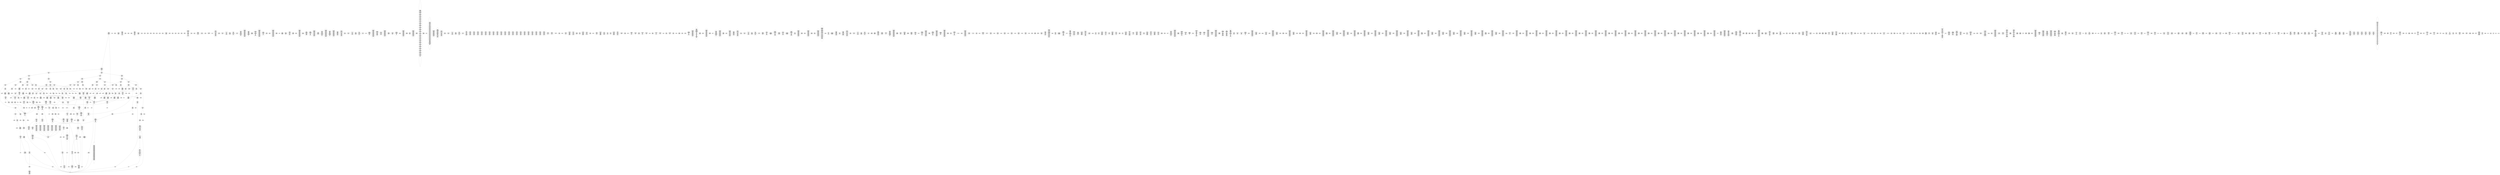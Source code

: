 /* Generated by GvGen v.1.0 (https://www.github.com/stricaud/gvgen) */

digraph G {
compound=true;
   node1 [label="[anywhere]"];
   node2 [label="# 0x0
PUSHX Data
PUSHX Data
MSTORE
PUSHX LogicData
CALLDATASIZE
LT
PUSHX Data
JUMPI
"];
   node3 [label="# 0xd
PUSHX Data
CALLDATALOAD
PUSHX BitData
SHR
PUSHX LogicData
GT
PUSHX Data
JUMPI
"];
   node4 [label="# 0x1e
PUSHX LogicData
GT
PUSHX Data
JUMPI
"];
   node5 [label="# 0x29
PUSHX LogicData
GT
PUSHX Data
JUMPI
"];
   node6 [label="# 0x34
PUSHX LogicData
GT
PUSHX Data
JUMPI
"];
   node7 [label="# 0x3f
PUSHX LogicData
EQ
PUSHX Data
JUMPI
"];
   node8 [label="# 0x4a
PUSHX LogicData
EQ
PUSHX Data
JUMPI
"];
   node9 [label="# 0x55
PUSHX LogicData
EQ
PUSHX Data
JUMPI
"];
   node10 [label="# 0x60
PUSHX Data
REVERT
"];
   node11 [label="# 0x64
JUMPDEST
PUSHX LogicData
EQ
PUSHX Data
JUMPI
"];
   node12 [label="# 0x70
PUSHX LogicData
EQ
PUSHX Data
JUMPI
"];
   node13 [label="# 0x7b
PUSHX Data
REVERT
"];
   node14 [label="# 0x7f
JUMPDEST
PUSHX LogicData
GT
PUSHX Data
JUMPI
"];
   node15 [label="# 0x8b
PUSHX LogicData
EQ
PUSHX Data
JUMPI
"];
   node16 [label="# 0x96
PUSHX LogicData
EQ
PUSHX Data
JUMPI
"];
   node17 [label="# 0xa1
PUSHX LogicData
EQ
PUSHX Data
JUMPI
"];
   node18 [label="# 0xac
PUSHX Data
REVERT
"];
   node19 [label="# 0xb0
JUMPDEST
PUSHX LogicData
EQ
PUSHX Data
JUMPI
"];
   node20 [label="# 0xbc
PUSHX LogicData
EQ
PUSHX Data
JUMPI
"];
   node21 [label="# 0xc7
PUSHX Data
REVERT
"];
   node22 [label="# 0xcb
JUMPDEST
PUSHX LogicData
GT
PUSHX Data
JUMPI
"];
   node23 [label="# 0xd7
PUSHX LogicData
GT
PUSHX Data
JUMPI
"];
   node24 [label="# 0xe2
PUSHX LogicData
EQ
PUSHX Data
JUMPI
"];
   node25 [label="# 0xed
PUSHX LogicData
EQ
PUSHX Data
JUMPI
"];
   node26 [label="# 0xf8
PUSHX LogicData
EQ
PUSHX Data
JUMPI
"];
   node27 [label="# 0x103
PUSHX Data
REVERT
"];
   node28 [label="# 0x107
JUMPDEST
PUSHX LogicData
EQ
PUSHX Data
JUMPI
"];
   node29 [label="# 0x113
PUSHX LogicData
EQ
PUSHX Data
JUMPI
"];
   node30 [label="# 0x11e
PUSHX Data
REVERT
"];
   node31 [label="# 0x122
JUMPDEST
PUSHX LogicData
EQ
PUSHX Data
JUMPI
"];
   node32 [label="# 0x12e
PUSHX LogicData
EQ
PUSHX Data
JUMPI
"];
   node33 [label="# 0x139
PUSHX LogicData
EQ
PUSHX Data
JUMPI
"];
   node34 [label="# 0x144
PUSHX LogicData
EQ
PUSHX Data
JUMPI
"];
   node35 [label="# 0x14f
PUSHX Data
REVERT
"];
   node36 [label="# 0x153
JUMPDEST
PUSHX LogicData
GT
PUSHX Data
JUMPI
"];
   node37 [label="# 0x15f
PUSHX LogicData
GT
PUSHX Data
JUMPI
"];
   node38 [label="# 0x16a
PUSHX LogicData
GT
PUSHX Data
JUMPI
"];
   node39 [label="# 0x175
PUSHX LogicData
EQ
PUSHX Data
JUMPI
"];
   node40 [label="# 0x180
PUSHX LogicData
EQ
PUSHX Data
JUMPI
"];
   node41 [label="# 0x18b
PUSHX LogicData
EQ
PUSHX Data
JUMPI
"];
   node42 [label="# 0x196
PUSHX Data
REVERT
"];
   node43 [label="# 0x19a
JUMPDEST
PUSHX LogicData
EQ
PUSHX Data
JUMPI
"];
   node44 [label="# 0x1a6
PUSHX LogicData
EQ
PUSHX Data
JUMPI
"];
   node45 [label="# 0x1b1
PUSHX Data
REVERT
"];
   node46 [label="# 0x1b5
JUMPDEST
PUSHX LogicData
GT
PUSHX Data
JUMPI
"];
   node47 [label="# 0x1c1
PUSHX LogicData
EQ
PUSHX Data
JUMPI
"];
   node48 [label="# 0x1cc
PUSHX LogicData
EQ
PUSHX Data
JUMPI
"];
   node49 [label="# 0x1d7
PUSHX LogicData
EQ
PUSHX Data
JUMPI
"];
   node50 [label="# 0x1e2
PUSHX Data
REVERT
"];
   node51 [label="# 0x1e6
JUMPDEST
PUSHX LogicData
EQ
PUSHX Data
JUMPI
"];
   node52 [label="# 0x1f2
PUSHX LogicData
EQ
PUSHX Data
JUMPI
"];
   node53 [label="# 0x1fd
PUSHX Data
REVERT
"];
   node54 [label="# 0x201
JUMPDEST
PUSHX LogicData
GT
PUSHX Data
JUMPI
"];
   node55 [label="# 0x20d
PUSHX LogicData
GT
PUSHX Data
JUMPI
"];
   node56 [label="# 0x218
PUSHX LogicData
EQ
PUSHX Data
JUMPI
"];
   node57 [label="# 0x223
PUSHX LogicData
EQ
PUSHX Data
JUMPI
"];
   node58 [label="# 0x22e
PUSHX LogicData
EQ
PUSHX Data
JUMPI
"];
   node59 [label="# 0x239
PUSHX Data
REVERT
"];
   node60 [label="# 0x23d
JUMPDEST
PUSHX LogicData
EQ
PUSHX Data
JUMPI
"];
   node61 [label="# 0x249
PUSHX LogicData
EQ
PUSHX Data
JUMPI
"];
   node62 [label="# 0x254
PUSHX Data
REVERT
"];
   node63 [label="# 0x258
JUMPDEST
PUSHX LogicData
EQ
PUSHX Data
JUMPI
"];
   node64 [label="# 0x264
PUSHX LogicData
EQ
PUSHX Data
JUMPI
"];
   node65 [label="# 0x26f
PUSHX LogicData
EQ
PUSHX Data
JUMPI
"];
   node66 [label="# 0x27a
PUSHX LogicData
EQ
PUSHX Data
JUMPI
"];
   node67 [label="# 0x285
JUMPDEST
PUSHX Data
REVERT
"];
   node68 [label="# 0x28a
JUMPDEST
CALLVALUE
ISZERO
PUSHX Data
JUMPI
"];
   node69 [label="# 0x292
PUSHX Data
REVERT
"];
   node70 [label="# 0x296
JUMPDEST
PUSHX Data
PUSHX Data
JUMP
"];
   node71 [label="# 0x29f
JUMPDEST
STOP
"];
   node72 [label="# 0x2a1
JUMPDEST
CALLVALUE
ISZERO
PUSHX Data
JUMPI
"];
   node73 [label="# 0x2a9
PUSHX Data
REVERT
"];
   node74 [label="# 0x2ad
JUMPDEST
PUSHX Data
PUSHX Data
CALLDATASIZE
PUSHX Data
PUSHX Data
JUMP
"];
   node75 [label="# 0x2bc
JUMPDEST
PUSHX Data
JUMP
"];
   node76 [label="# 0x2c1
JUMPDEST
PUSHX MemData
MLOAD
ISZERO
ISZERO
MSTORE
PUSHX ArithData
ADD
"];
   node77 [label="# 0x2cd
JUMPDEST
PUSHX MemData
MLOAD
SUB
RETURN
"];
   node78 [label="# 0x2d6
JUMPDEST
CALLVALUE
ISZERO
PUSHX Data
JUMPI
"];
   node79 [label="# 0x2de
PUSHX Data
REVERT
"];
   node80 [label="# 0x2e2
JUMPDEST
PUSHX Data
PUSHX Data
JUMP
"];
   node81 [label="# 0x2eb
JUMPDEST
PUSHX MemData
MLOAD
PUSHX Data
PUSHX Data
JUMP
"];
   node82 [label="# 0x2f8
JUMPDEST
CALLVALUE
ISZERO
PUSHX Data
JUMPI
"];
   node83 [label="# 0x300
PUSHX Data
REVERT
"];
   node84 [label="# 0x304
JUMPDEST
PUSHX Data
PUSHX Data
CALLDATASIZE
PUSHX Data
PUSHX Data
JUMP
"];
   node85 [label="# 0x313
JUMPDEST
PUSHX Data
MSTORE
PUSHX Data
PUSHX Data
MSTORE
PUSHX Data
SHA3
SLOAD
PUSHX BitData
AND
ISZERO
JUMP
"];
   node86 [label="# 0x329
JUMPDEST
CALLVALUE
ISZERO
PUSHX Data
JUMPI
"];
   node87 [label="# 0x331
PUSHX Data
REVERT
"];
   node88 [label="# 0x335
JUMPDEST
PUSHX Data
PUSHX Data
CALLDATASIZE
PUSHX Data
PUSHX Data
JUMP
"];
   node89 [label="# 0x344
JUMPDEST
PUSHX Data
JUMP
"];
   node90 [label="# 0x349
JUMPDEST
PUSHX MemData
MLOAD
PUSHX ArithData
PUSHX BitData
PUSHX BitData
SHL
SUB
AND
MSTORE
PUSHX ArithData
ADD
PUSHX Data
JUMP
"];
   node91 [label="# 0x361
JUMPDEST
CALLVALUE
ISZERO
PUSHX Data
JUMPI
"];
   node92 [label="# 0x369
PUSHX Data
REVERT
"];
   node93 [label="# 0x36d
JUMPDEST
PUSHX Data
PUSHX Data
CALLDATASIZE
PUSHX Data
PUSHX Data
JUMP
"];
   node94 [label="# 0x37c
JUMPDEST
PUSHX Data
JUMP
"];
   node95 [label="# 0x381
JUMPDEST
CALLVALUE
ISZERO
PUSHX Data
JUMPI
"];
   node96 [label="# 0x389
PUSHX Data
REVERT
"];
   node97 [label="# 0x38d
JUMPDEST
PUSHX Data
PUSHX Data
CALLDATASIZE
PUSHX Data
PUSHX Data
JUMP
"];
   node98 [label="# 0x39c
JUMPDEST
PUSHX Data
JUMP
"];
   node99 [label="# 0x3a1
JUMPDEST
CALLVALUE
ISZERO
PUSHX Data
JUMPI
"];
   node100 [label="# 0x3a9
PUSHX Data
REVERT
"];
   node101 [label="# 0x3ad
JUMPDEST
PUSHX Data
PUSHX Data
CALLDATASIZE
PUSHX Data
PUSHX Data
JUMP
"];
   node102 [label="# 0x3bc
JUMPDEST
PUSHX Data
MSTORE
PUSHX Data
PUSHX Data
MSTORE
PUSHX Data
SHA3
SLOAD
PUSHX BitData
AND
ISZERO
JUMP
"];
   node103 [label="# 0x3d2
JUMPDEST
CALLVALUE
ISZERO
PUSHX Data
JUMPI
"];
   node104 [label="# 0x3da
PUSHX Data
REVERT
"];
   node105 [label="# 0x3de
JUMPDEST
PUSHX Data
PUSHX Data
JUMP
"];
   node106 [label="# 0x3e7
JUMPDEST
PUSHX MemData
MLOAD
PUSHX Data
PUSHX Data
JUMP
"];
   node107 [label="# 0x3f4
JUMPDEST
CALLVALUE
ISZERO
PUSHX Data
JUMPI
"];
   node108 [label="# 0x3fc
PUSHX Data
REVERT
"];
   node109 [label="# 0x400
JUMPDEST
PUSHX StorData
SLOAD
PUSHX Data
JUMP
"];
   node110 [label="# 0x40b
JUMPDEST
PUSHX MemData
MLOAD
MSTORE
PUSHX ArithData
ADD
PUSHX Data
JUMP
"];
   node111 [label="# 0x419
JUMPDEST
CALLVALUE
ISZERO
PUSHX Data
JUMPI
"];
   node112 [label="# 0x421
PUSHX Data
REVERT
"];
   node113 [label="# 0x425
JUMPDEST
PUSHX Data
PUSHX Data
CALLDATASIZE
PUSHX Data
PUSHX Data
JUMP
"];
   node114 [label="# 0x434
JUMPDEST
PUSHX Data
JUMP
"];
   node115 [label="# 0x439
JUMPDEST
CALLVALUE
ISZERO
PUSHX Data
JUMPI
"];
   node116 [label="# 0x441
PUSHX Data
REVERT
"];
   node117 [label="# 0x445
JUMPDEST
PUSHX Data
PUSHX Data
JUMP
"];
   node118 [label="# 0x44f
JUMPDEST
CALLVALUE
ISZERO
PUSHX Data
JUMPI
"];
   node119 [label="# 0x457
PUSHX Data
REVERT
"];
   node120 [label="# 0x45b
JUMPDEST
PUSHX Data
PUSHX Data
JUMP
"];
   node121 [label="# 0x464
JUMPDEST
CALLVALUE
ISZERO
PUSHX Data
JUMPI
"];
   node122 [label="# 0x46c
PUSHX Data
REVERT
"];
   node123 [label="# 0x470
JUMPDEST
PUSHX Data
PUSHX Data
CALLDATASIZE
PUSHX Data
PUSHX Data
JUMP
"];
   node124 [label="# 0x47f
JUMPDEST
PUSHX Data
JUMP
"];
   node125 [label="# 0x484
JUMPDEST
CALLVALUE
ISZERO
PUSHX Data
JUMPI
"];
   node126 [label="# 0x48c
PUSHX Data
REVERT
"];
   node127 [label="# 0x490
JUMPDEST
PUSHX Data
PUSHX Data
JUMP
"];
   node128 [label="# 0x4a1
JUMPDEST
CALLVALUE
ISZERO
PUSHX Data
JUMPI
"];
   node129 [label="# 0x4a9
PUSHX Data
REVERT
"];
   node130 [label="# 0x4ad
JUMPDEST
PUSHX Data
PUSHX Data
CALLDATASIZE
PUSHX Data
PUSHX Data
JUMP
"];
   node131 [label="# 0x4bc
JUMPDEST
PUSHX Data
JUMP
"];
   node132 [label="# 0x4c1
JUMPDEST
CALLVALUE
ISZERO
PUSHX Data
JUMPI
"];
   node133 [label="# 0x4c9
PUSHX Data
REVERT
"];
   node134 [label="# 0x4cd
JUMPDEST
PUSHX StorData
SLOAD
PUSHX Data
DIV
PUSHX BitData
AND
PUSHX Data
JUMP
"];
   node135 [label="# 0x4f1
JUMPDEST
CALLVALUE
ISZERO
PUSHX Data
JUMPI
"];
   node136 [label="# 0x4f9
PUSHX Data
REVERT
"];
   node137 [label="# 0x4fd
JUMPDEST
PUSHX Data
PUSHX Data
CALLDATASIZE
PUSHX Data
PUSHX Data
JUMP
"];
   node138 [label="# 0x50c
JUMPDEST
PUSHX Data
JUMP
"];
   node139 [label="# 0x511
JUMPDEST
CALLVALUE
ISZERO
PUSHX Data
JUMPI
"];
   node140 [label="# 0x519
PUSHX Data
REVERT
"];
   node141 [label="# 0x51d
JUMPDEST
PUSHX Data
PUSHX Data
CALLDATASIZE
PUSHX Data
PUSHX Data
JUMP
"];
   node142 [label="# 0x52c
JUMPDEST
PUSHX Data
JUMP
"];
   node143 [label="# 0x531
JUMPDEST
CALLVALUE
ISZERO
PUSHX Data
JUMPI
"];
   node144 [label="# 0x539
PUSHX Data
REVERT
"];
   node145 [label="# 0x53d
JUMPDEST
PUSHX Data
PUSHX Data
CALLDATASIZE
PUSHX Data
PUSHX Data
JUMP
"];
   node146 [label="# 0x54c
JUMPDEST
PUSHX Data
JUMP
"];
   node147 [label="# 0x551
JUMPDEST
CALLVALUE
ISZERO
PUSHX Data
JUMPI
"];
   node148 [label="# 0x559
PUSHX Data
REVERT
"];
   node149 [label="# 0x55d
JUMPDEST
PUSHX Data
PUSHX Data
JUMP
"];
   node150 [label="# 0x566
JUMPDEST
PUSHX Data
PUSHX Data
CALLDATASIZE
PUSHX Data
PUSHX Data
JUMP
"];
   node151 [label="# 0x574
JUMPDEST
PUSHX Data
JUMP
"];
   node152 [label="# 0x579
JUMPDEST
CALLVALUE
ISZERO
PUSHX Data
JUMPI
"];
   node153 [label="# 0x581
PUSHX Data
REVERT
"];
   node154 [label="# 0x585
JUMPDEST
PUSHX StorData
SLOAD
PUSHX ArithData
PUSHX BitData
PUSHX BitData
SHL
SUB
AND
PUSHX Data
JUMP
"];
   node155 [label="# 0x597
JUMPDEST
CALLVALUE
ISZERO
PUSHX Data
JUMPI
"];
   node156 [label="# 0x59f
PUSHX Data
REVERT
"];
   node157 [label="# 0x5a3
JUMPDEST
PUSHX Data
PUSHX Data
JUMP
"];
   node158 [label="# 0x5ac
JUMPDEST
CALLVALUE
ISZERO
PUSHX Data
JUMPI
"];
   node159 [label="# 0x5b4
PUSHX Data
REVERT
"];
   node160 [label="# 0x5b8
JUMPDEST
PUSHX Data
PUSHX Data
CALLDATASIZE
PUSHX Data
PUSHX Data
JUMP
"];
   node161 [label="# 0x5c7
JUMPDEST
PUSHX Data
JUMP
"];
   node162 [label="# 0x5cc
JUMPDEST
PUSHX MemData
MLOAD
PUSHX Data
PUSHX Data
JUMP
"];
   node163 [label="# 0x5d9
JUMPDEST
CALLVALUE
ISZERO
PUSHX Data
JUMPI
"];
   node164 [label="# 0x5e1
PUSHX Data
REVERT
"];
   node165 [label="# 0x5e5
JUMPDEST
PUSHX Data
PUSHX Data
CALLDATASIZE
PUSHX Data
PUSHX Data
JUMP
"];
   node166 [label="# 0x5f4
JUMPDEST
PUSHX Data
JUMP
"];
   node167 [label="# 0x5f9
JUMPDEST
CALLVALUE
ISZERO
PUSHX Data
JUMPI
"];
   node168 [label="# 0x601
PUSHX Data
REVERT
"];
   node169 [label="# 0x605
JUMPDEST
PUSHX Data
PUSHX Data
CALLDATASIZE
PUSHX Data
PUSHX Data
JUMP
"];
   node170 [label="# 0x614
JUMPDEST
PUSHX Data
JUMP
"];
   node171 [label="# 0x619
JUMPDEST
CALLVALUE
ISZERO
PUSHX Data
JUMPI
"];
   node172 [label="# 0x621
PUSHX Data
REVERT
"];
   node173 [label="# 0x625
JUMPDEST
PUSHX Data
PUSHX Data
JUMP
"];
   node174 [label="# 0x62e
JUMPDEST
CALLVALUE
ISZERO
PUSHX Data
JUMPI
"];
   node175 [label="# 0x636
PUSHX Data
REVERT
"];
   node176 [label="# 0x63a
JUMPDEST
PUSHX Data
PUSHX Data
CALLDATASIZE
PUSHX Data
PUSHX Data
JUMP
"];
   node177 [label="# 0x649
JUMPDEST
PUSHX Data
JUMP
"];
   node178 [label="# 0x64e
JUMPDEST
CALLVALUE
ISZERO
PUSHX Data
JUMPI
"];
   node179 [label="# 0x656
PUSHX Data
REVERT
"];
   node180 [label="# 0x65a
JUMPDEST
PUSHX Data
PUSHX Data
CALLDATASIZE
PUSHX Data
PUSHX Data
JUMP
"];
   node181 [label="# 0x669
JUMPDEST
PUSHX Data
JUMP
"];
   node182 [label="# 0x66e
JUMPDEST
CALLVALUE
ISZERO
PUSHX Data
JUMPI
"];
   node183 [label="# 0x676
PUSHX Data
REVERT
"];
   node184 [label="# 0x67a
JUMPDEST
PUSHX Data
PUSHX Data
CALLDATASIZE
PUSHX Data
PUSHX Data
JUMP
"];
   node185 [label="# 0x689
JUMPDEST
PUSHX Data
JUMP
"];
   node186 [label="# 0x68e
JUMPDEST
CALLVALUE
ISZERO
PUSHX Data
JUMPI
"];
   node187 [label="# 0x696
PUSHX Data
REVERT
"];
   node188 [label="# 0x69a
JUMPDEST
PUSHX Data
PUSHX Data
CALLDATASIZE
PUSHX Data
PUSHX Data
JUMP
"];
   node189 [label="# 0x6a9
JUMPDEST
PUSHX Data
JUMP
"];
   node190 [label="# 0x6ae
JUMPDEST
CALLVALUE
ISZERO
PUSHX Data
JUMPI
"];
   node191 [label="# 0x6b6
PUSHX Data
REVERT
"];
   node192 [label="# 0x6ba
JUMPDEST
PUSHX Data
PUSHX Data
JUMP
"];
   node193 [label="# 0x6c3
JUMPDEST
CALLVALUE
ISZERO
PUSHX Data
JUMPI
"];
   node194 [label="# 0x6cb
PUSHX Data
REVERT
"];
   node195 [label="# 0x6cf
JUMPDEST
PUSHX Data
PUSHX Data
JUMP
"];
   node196 [label="# 0x6d8
JUMPDEST
CALLVALUE
ISZERO
PUSHX Data
JUMPI
"];
   node197 [label="# 0x6e0
PUSHX Data
REVERT
"];
   node198 [label="# 0x6e4
JUMPDEST
PUSHX Data
PUSHX Data
CALLDATASIZE
PUSHX Data
PUSHX Data
JUMP
"];
   node199 [label="# 0x6f3
JUMPDEST
PUSHX ArithData
PUSHX BitData
PUSHX BitData
SHL
SUB
AND
PUSHX Data
MSTORE
PUSHX Data
PUSHX Data
MSTORE
PUSHX Data
SHA3
AND
MSTORE
MSTORE
SHA3
SLOAD
PUSHX BitData
AND
JUMP
"];
   node200 [label="# 0x721
JUMPDEST
CALLVALUE
ISZERO
PUSHX Data
JUMPI
"];
   node201 [label="# 0x729
PUSHX Data
REVERT
"];
   node202 [label="# 0x72d
JUMPDEST
PUSHX Data
PUSHX Data
CALLDATASIZE
PUSHX Data
PUSHX Data
JUMP
"];
   node203 [label="# 0x73c
JUMPDEST
PUSHX Data
JUMP
"];
   node204 [label="# 0x741
JUMPDEST
CALLVALUE
ISZERO
PUSHX Data
JUMPI
"];
   node205 [label="# 0x749
PUSHX Data
REVERT
"];
   node206 [label="# 0x74d
JUMPDEST
PUSHX Data
PUSHX Data
JUMP
"];
   node207 [label="# 0x756
JUMPDEST
CALLVALUE
ISZERO
PUSHX Data
JUMPI
"];
   node208 [label="# 0x75e
PUSHX Data
REVERT
"];
   node209 [label="# 0x762
JUMPDEST
PUSHX Data
PUSHX Data
CALLDATASIZE
PUSHX Data
PUSHX Data
JUMP
"];
   node210 [label="# 0x771
JUMPDEST
PUSHX Data
JUMP
"];
   node211 [label="# 0x776
JUMPDEST
PUSHX StorData
SLOAD
PUSHX ArithData
PUSHX BitData
PUSHX BitData
SHL
SUB
AND
CALLER
EQ
PUSHX Data
JUMPI
"];
   node212 [label="# 0x789
PUSHX MemData
MLOAD
PUSHX BitData
PUSHX BitData
SHL
MSTORE
PUSHX Data
PUSHX ArithData
ADD
MSTORE
PUSHX ArithData
ADD
MSTORE
PUSHX Data
PUSHX ArithData
ADD
MSTORE
PUSHX ArithData
ADD
"];
   node213 [label="# 0x7cc
JUMPDEST
PUSHX MemData
MLOAD
SUB
REVERT
"];
   node214 [label="# 0x7d5
JUMPDEST
PUSHX Data
PUSHX Data
MSTORE
PUSHX Data
PUSHX Data
SSTORE
PUSHX Data
PUSHX Data
SSTORE
PUSHX Data
PUSHX Data
SSTORE
PUSHX Data
PUSHX Data
SSTORE
PUSHX Data
PUSHX Data
SSTORE
PUSHX Data
PUSHX Data
SSTORE
PUSHX Data
PUSHX Data
SSTORE
PUSHX Data
PUSHX Data
SSTORE
PUSHX Data
PUSHX Data
SSTORE
PUSHX Data
PUSHX Data
SSTORE
PUSHX Data
PUSHX Data
SSTORE
PUSHX Data
PUSHX Data
SSTORE
PUSHX Data
SSTORE
PUSHX Data
PUSHX Data
SSTORE
PUSHX Data
SSTORE
PUSHX Data
PUSHX Data
SSTORE
PUSHX Data
PUSHX Data
MSTORE
PUSHX Data
PUSHX Data
SSTORE
JUMP
"];
   node215 [label="# 0xa45
JUMPDEST
PUSHX Data
PUSHX BitData
AND
PUSHX LogicData
EQ
PUSHX Data
JUMPI
"];
   node216 [label="# 0xa92
PUSHX BitData
AND
PUSHX LogicData
EQ
"];
   node217 [label="# 0xad8
JUMPDEST
PUSHX Data
JUMPI
"];
   node218 [label="# 0xade
PUSHX LogicData
PUSHX BitData
AND
EQ
"];
   node219 [label="# 0xb24
JUMPDEST
JUMP
"];
   node220 [label="# 0xb2a
JUMPDEST
PUSHX Data
PUSHX StorData
SLOAD
PUSHX Data
PUSHX Data
JUMP
"];
   node221 [label="# 0xb39
JUMPDEST
PUSHX ArithData
ADD
PUSHX ArithData
DIV
MUL
PUSHX ArithData
ADD
PUSHX MemData
MLOAD
ADD
PUSHX Data
MSTORE
MSTORE
PUSHX ArithData
ADD
SLOAD
PUSHX Data
PUSHX Data
JUMP
"];
   node222 [label="# 0xb65
JUMPDEST
ISZERO
PUSHX Data
JUMPI
"];
   node223 [label="# 0xb6c
PUSHX LogicData
LT
PUSHX Data
JUMPI
"];
   node224 [label="# 0xb74
PUSHX ArithData
SLOAD
DIV
MUL
MSTORE
PUSHX ArithData
ADD
PUSHX Data
JUMP
"];
   node225 [label="# 0xb87
JUMPDEST
ADD
PUSHX Data
MSTORE
PUSHX Data
PUSHX Data
SHA3
"];
   node226 [label="# 0xb95
JUMPDEST
SLOAD
MSTORE
PUSHX ArithData
ADD
PUSHX ArithData
ADD
GT
PUSHX Data
JUMPI
"];
   node227 [label="# 0xba9
SUB
PUSHX BitData
AND
ADD
"];
   node228 [label="# 0xbb2
JUMPDEST
JUMP
"];
   node229 [label="# 0xbbc
JUMPDEST
PUSHX Data
MSTORE
PUSHX Data
PUSHX Data
MSTORE
PUSHX Data
SHA3
SLOAD
PUSHX ArithData
PUSHX BitData
PUSHX BitData
SHL
SUB
AND
PUSHX Data
JUMPI
"];
   node230 [label="# 0xbd9
PUSHX MemData
MLOAD
PUSHX BitData
PUSHX BitData
SHL
MSTORE
PUSHX Data
PUSHX ArithData
ADD
MSTORE
PUSHX Data
PUSHX ArithData
ADD
MSTORE
PUSHX Data
PUSHX ArithData
ADD
MSTORE
PUSHX Data
PUSHX ArithData
ADD
MSTORE
PUSHX ArithData
ADD
PUSHX Data
JUMP
"];
   node231 [label="# 0xc46
JUMPDEST
PUSHX Data
MSTORE
PUSHX Data
PUSHX Data
MSTORE
PUSHX Data
SHA3
SLOAD
PUSHX ArithData
PUSHX BitData
PUSHX BitData
SHL
SUB
AND
JUMP
"];
   node232 [label="# 0xc62
JUMPDEST
PUSHX Data
PUSHX Data
PUSHX Data
JUMP
"];
   node233 [label="# 0xc6d
JUMPDEST
PUSHX ArithData
PUSHX BitData
PUSHX BitData
SHL
SUB
AND
PUSHX ArithData
PUSHX BitData
PUSHX BitData
SHL
SUB
AND
EQ
ISZERO
PUSHX Data
JUMPI
"];
   node234 [label="# 0xc8a
PUSHX MemData
MLOAD
PUSHX BitData
PUSHX BitData
SHL
MSTORE
PUSHX Data
PUSHX ArithData
ADD
MSTORE
PUSHX Data
PUSHX ArithData
ADD
MSTORE
PUSHX Data
PUSHX ArithData
ADD
MSTORE
PUSHX Data
PUSHX ArithData
ADD
MSTORE
PUSHX ArithData
ADD
PUSHX Data
JUMP
"];
   node235 [label="# 0xcf7
JUMPDEST
CALLER
PUSHX ArithData
PUSHX BitData
PUSHX BitData
SHL
SUB
AND
EQ
PUSHX Data
JUMPI
"];
   node236 [label="# 0xd09
PUSHX Data
CALLER
PUSHX Data
JUMP
"];
   node237 [label="# 0xd13
JUMPDEST
PUSHX Data
JUMPI
"];
   node238 [label="# 0xd18
PUSHX MemData
MLOAD
PUSHX BitData
PUSHX BitData
SHL
MSTORE
PUSHX Data
PUSHX ArithData
ADD
MSTORE
PUSHX Data
PUSHX ArithData
ADD
MSTORE
PUSHX Data
PUSHX ArithData
ADD
MSTORE
PUSHX Data
PUSHX ArithData
ADD
MSTORE
PUSHX ArithData
ADD
PUSHX Data
JUMP
"];
   node239 [label="# 0xd85
JUMPDEST
PUSHX Data
PUSHX Data
JUMP
"];
   node240 [label="# 0xd8f
JUMPDEST
JUMP
"];
   node241 [label="# 0xd94
JUMPDEST
PUSHX Data
PUSHX Data
PUSHX Data
PUSHX Data
JUMP
"];
   node242 [label="# 0xda1
JUMPDEST
PUSHX MemData
MLOAD
PUSHX Data
PUSHX Data
JUMP
"];
   node243 [label="# 0xdae
JUMPDEST
MSTORE
PUSHX MemData
MLOAD
SUB
PUSHX ArithData
ADD
SHA3
SLOAD
PUSHX BitData
AND
JUMP
"];
   node244 [label="# 0xdc7
JUMPDEST
PUSHX Data
PUSHX StorData
SLOAD
PUSHX ArithData
MUL
PUSHX ArithData
ADD
PUSHX MemData
MLOAD
ADD
PUSHX Data
MSTORE
MSTORE
PUSHX ArithData
ADD
SLOAD
ISZERO
PUSHX Data
JUMPI
"];
   node245 [label="# 0xdf1
PUSHX ArithData
MUL
ADD
PUSHX Data
MSTORE
PUSHX Data
PUSHX Data
SHA3
PUSHX Data
"];
   node246 [label="# 0xe04
JUMPDEST
SLOAD
PUSHX ArithData
EXP
DIV
PUSHX BitData
AND
PUSHX BitData
AND
MSTORE
PUSHX ArithData
ADD
PUSHX ArithData
ADD
PUSHX Data
PUSHX ArithData
ADD
DIV
ADD
PUSHX ArithData
SUB
MUL
GT
PUSHX Data
JUMPI
"];
   node247 [label="# 0xe3b
JUMP
"];
   node248 [label="# 0xe46
JUMPDEST
PUSHX Data
CALLER
PUSHX Data
JUMP
"];
   node249 [label="# 0xe50
JUMPDEST
PUSHX Data
JUMPI
"];
   node250 [label="# 0xe55
PUSHX MemData
MLOAD
PUSHX BitData
PUSHX BitData
SHL
MSTORE
PUSHX Data
PUSHX ArithData
ADD
MSTORE
PUSHX Data
PUSHX ArithData
ADD
MSTORE
PUSHX Data
PUSHX ArithData
ADD
MSTORE
PUSHX Data
PUSHX ArithData
ADD
MSTORE
PUSHX ArithData
ADD
PUSHX Data
JUMP
"];
   node251 [label="# 0xec2
JUMPDEST
PUSHX Data
PUSHX Data
JUMP
"];
   node252 [label="# 0xecd
JUMPDEST
PUSHX StorData
SLOAD
PUSHX ArithData
PUSHX BitData
PUSHX BitData
SHL
SUB
AND
CALLER
EQ
PUSHX Data
JUMPI
"];
   node253 [label="# 0xee0
PUSHX MemData
MLOAD
PUSHX BitData
PUSHX BitData
SHL
MSTORE
PUSHX Data
PUSHX ArithData
ADD
MSTORE
PUSHX ArithData
ADD
MSTORE
PUSHX Data
PUSHX ArithData
ADD
MSTORE
PUSHX ArithData
ADD
PUSHX Data
JUMP
"];
   node254 [label="# 0xf27
JUMPDEST
PUSHX MemData
MLOAD
SELFBALANCE
CALLER
ISZERO
PUSHX ArithData
MUL
PUSHX Data
CALL
ISZERO
ISZERO
PUSHX Data
JUMPI
"];
   node255 [label="# 0xf4d
RETURNDATASIZE
PUSHX Data
RETURNDATACOPY
RETURNDATASIZE
PUSHX Data
REVERT
"];
   node256 [label="# 0xf56
JUMPDEST
JUMP
"];
   node257 [label="# 0xf5a
JUMPDEST
PUSHX Data
PUSHX MemData
MLOAD
PUSHX ArithData
ADD
PUSHX Data
MSTORE
PUSHX Data
MSTORE
PUSHX Data
JUMP
"];
   node258 [label="# 0xf75
JUMPDEST
PUSHX StorData
SLOAD
PUSHX ArithData
PUSHX BitData
PUSHX BitData
SHL
SUB
AND
CALLER
EQ
PUSHX Data
JUMPI
"];
   node259 [label="# 0xf88
PUSHX MemData
MLOAD
PUSHX BitData
PUSHX BitData
SHL
MSTORE
PUSHX Data
PUSHX ArithData
ADD
MSTORE
PUSHX ArithData
ADD
MSTORE
PUSHX Data
PUSHX ArithData
ADD
MSTORE
PUSHX ArithData
ADD
PUSHX Data
JUMP
"];
   node260 [label="# 0xfcf
JUMPDEST
MLOAD
PUSHX Data
PUSHX Data
PUSHX ArithData
ADD
PUSHX Data
JUMP
"];
   node261 [label="# 0xfe2
JUMPDEST
PUSHX Data
MSTORE
PUSHX Data
PUSHX Data
MSTORE
PUSHX Data
SHA3
SLOAD
PUSHX ArithData
PUSHX BitData
PUSHX BitData
SHL
SUB
AND
PUSHX Data
JUMPI
"];
   node262 [label="# 0x1000
PUSHX MemData
MLOAD
PUSHX BitData
PUSHX BitData
SHL
MSTORE
PUSHX Data
PUSHX ArithData
ADD
MSTORE
PUSHX Data
PUSHX ArithData
ADD
MSTORE
PUSHX Data
PUSHX ArithData
ADD
MSTORE
PUSHX Data
PUSHX ArithData
ADD
MSTORE
PUSHX ArithData
ADD
PUSHX Data
JUMP
"];
   node263 [label="# 0x106d
JUMPDEST
PUSHX Data
MSTORE
PUSHX Data
PUSHX Data
MSTORE
PUSHX Data
SHA3
SLOAD
PUSHX Data
PUSHX ArithData
PUSHX BitData
PUSHX BitData
SHL
SUB
AND
PUSHX Data
JUMPI
"];
   node264 [label="# 0x108d
PUSHX MemData
MLOAD
PUSHX BitData
PUSHX BitData
SHL
MSTORE
PUSHX Data
PUSHX ArithData
ADD
MSTORE
PUSHX Data
PUSHX ArithData
ADD
MSTORE
PUSHX Data
PUSHX ArithData
ADD
MSTORE
PUSHX ArithData
ADD
PUSHX Data
JUMP
"];
   node265 [label="# 0x10d4
JUMPDEST
PUSHX Data
MSTORE
PUSHX Data
PUSHX Data
MSTORE
PUSHX Data
SHA3
PUSHX ArithData
ADD
SLOAD
PUSHX Data
PUSHX Data
JUMP
"];
   node266 [label="# 0x10f0
JUMPDEST
PUSHX ArithData
ADD
PUSHX ArithData
DIV
MUL
PUSHX ArithData
ADD
PUSHX MemData
MLOAD
ADD
PUSHX Data
MSTORE
MSTORE
PUSHX ArithData
ADD
SLOAD
PUSHX Data
PUSHX Data
JUMP
"];
   node267 [label="# 0x111c
JUMPDEST
ISZERO
PUSHX Data
JUMPI
"];
   node268 [label="# 0x1123
PUSHX LogicData
LT
PUSHX Data
JUMPI
"];
   node269 [label="# 0x112b
PUSHX ArithData
SLOAD
DIV
MUL
MSTORE
PUSHX ArithData
ADD
PUSHX Data
JUMP
"];
   node270 [label="# 0x113e
JUMPDEST
ADD
PUSHX Data
MSTORE
PUSHX Data
PUSHX Data
SHA3
"];
   node271 [label="# 0x114c
JUMPDEST
SLOAD
MSTORE
PUSHX ArithData
ADD
PUSHX ArithData
ADD
GT
PUSHX Data
JUMPI
"];
   node272 [label="# 0x1160
SUB
PUSHX BitData
AND
ADD
"];
   node273 [label="# 0x1169
JUMPDEST
JUMP
"];
   node274 [label="# 0x1175
JUMPDEST
PUSHX Data
PUSHX ArithData
PUSHX BitData
PUSHX BitData
SHL
SUB
AND
PUSHX Data
JUMPI
"];
   node275 [label="# 0x1186
PUSHX MemData
MLOAD
PUSHX BitData
PUSHX BitData
SHL
MSTORE
PUSHX Data
PUSHX ArithData
ADD
MSTORE
PUSHX Data
PUSHX ArithData
ADD
MSTORE
PUSHX Data
PUSHX ArithData
ADD
MSTORE
PUSHX Data
PUSHX ArithData
ADD
MSTORE
PUSHX ArithData
ADD
PUSHX Data
JUMP
"];
   node276 [label="# 0x11f3
JUMPDEST
PUSHX ArithData
PUSHX BitData
PUSHX BitData
SHL
SUB
AND
PUSHX Data
MSTORE
PUSHX Data
PUSHX Data
MSTORE
PUSHX Data
SHA3
SLOAD
JUMP
"];
   node277 [label="# 0x120f
JUMPDEST
PUSHX StorData
SLOAD
PUSHX ArithData
PUSHX BitData
PUSHX BitData
SHL
SUB
AND
CALLER
EQ
PUSHX Data
JUMPI
"];
   node278 [label="# 0x1222
PUSHX MemData
MLOAD
PUSHX BitData
PUSHX BitData
SHL
MSTORE
PUSHX Data
PUSHX ArithData
ADD
MSTORE
PUSHX ArithData
ADD
MSTORE
PUSHX Data
PUSHX ArithData
ADD
MSTORE
PUSHX ArithData
ADD
PUSHX Data
JUMP
"];
   node279 [label="# 0x1269
JUMPDEST
PUSHX Data
PUSHX Data
PUSHX Data
JUMP
"];
   node280 [label="# 0x1273
JUMPDEST
JUMP
"];
   node281 [label="# 0x1275
JUMPDEST
PUSHX StorData
SLOAD
PUSHX Data
DIV
PUSHX BitData
AND
ISZERO
PUSHX Data
JUMPI
"];
   node282 [label="# 0x1299
PUSHX MemData
MLOAD
PUSHX BitData
PUSHX BitData
SHL
MSTORE
PUSHX Data
PUSHX ArithData
ADD
MSTORE
PUSHX Data
PUSHX ArithData
ADD
MSTORE
PUSHX Data
PUSHX ArithData
ADD
MSTORE
PUSHX ArithData
ADD
PUSHX Data
JUMP
"];
   node283 [label="# 0x12e0
JUMPDEST
PUSHX Data
PUSHX Data
PUSHX StorData
SLOAD
JUMP
"];
   node284 [label="# 0x12eb
JUMPDEST
PUSHX LogicData
LT
ISZERO
PUSHX Data
JUMPI
"];
   node285 [label="# 0x12f8
PUSHX StorData
SLOAD
PUSHX ArithData
PUSHX BitData
PUSHX BitData
SHL
SUB
AND
CALLER
EQ
"];
   node286 [label="# 0x1307
JUMPDEST
PUSHX Data
JUMPI
"];
   node287 [label="# 0x130c
PUSHX MemData
MLOAD
PUSHX BitData
PUSHX BitData
SHL
MSTORE
PUSHX Data
PUSHX ArithData
ADD
MSTORE
PUSHX Data
PUSHX ArithData
ADD
MSTORE
PUSHX Data
PUSHX ArithData
ADD
MSTORE
PUSHX ArithData
ADD
PUSHX Data
JUMP
"];
   node288 [label="# 0x1353
JUMPDEST
PUSHX Data
PUSHX Data
JUMP
"];
   node289 [label="# 0x135b
JUMPDEST
CALLVALUE
EQ
PUSHX Data
JUMPI
"];
   node290 [label="# 0x1362
PUSHX MemData
MLOAD
PUSHX BitData
PUSHX BitData
SHL
MSTORE
PUSHX Data
PUSHX ArithData
ADD
MSTORE
PUSHX Data
PUSHX ArithData
ADD
MSTORE
PUSHX Data
PUSHX ArithData
ADD
MSTORE
PUSHX ArithData
ADD
PUSHX Data
JUMP
"];
   node291 [label="# 0x13a9
JUMPDEST
PUSHX Data
PUSHX Data
JUMP
"];
   node292 [label="# 0x13b6
JUMPDEST
PUSHX Data
PUSHX Data
PUSHX ArithData
PUSHX ArithData
MUL
ADD
MLOAD
PUSHX BitData
PUSHX ArithData
PUSHX ArithData
MUL
ADD
MLOAD
SHL
OR
PUSHX BitData
PUSHX ArithData
PUSHX ArithData
MUL
ADD
MLOAD
SHL
OR
PUSHX BitData
PUSHX ArithData
PUSHX ArithData
MUL
ADD
MLOAD
SHL
OR
PUSHX BitData
PUSHX ArithData
PUSHX ArithData
MUL
ADD
MLOAD
SHL
OR
PUSHX BitData
PUSHX ArithData
PUSHX ArithData
MUL
ADD
MLOAD
SHL
OR
PUSHX BitData
PUSHX ArithData
PUSHX ArithData
MUL
ADD
MLOAD
SHL
OR
PUSHX BitData
PUSHX ArithData
PUSHX ArithData
MUL
ADD
MLOAD
SHL
OR
PUSHX BitData
PUSHX ArithData
PUSHX ArithData
MUL
ADD
MLOAD
SHL
OR
PUSHX BitData
PUSHX ArithData
PUSHX ArithData
MUL
ADD
MLOAD
SHL
OR
PUSHX BitData
PUSHX ArithData
PUSHX ArithData
MUL
ADD
MLOAD
SHL
OR
PUSHX BitData
PUSHX ArithData
PUSHX ArithData
MUL
ADD
MLOAD
SHL
OR
PUSHX BitData
PUSHX ArithData
PUSHX ArithData
MUL
ADD
MLOAD
SHL
OR
PUSHX BitData
PUSHX ArithData
PUSHX ArithData
MUL
ADD
MLOAD
SHL
OR
PUSHX BitData
PUSHX ArithData
PUSHX ArithData
MUL
ADD
MLOAD
SHL
OR
PUSHX BitData
PUSHX ArithData
PUSHX ArithData
MUL
ADD
MLOAD
SHL
OR
PUSHX BitData
PUSHX ArithData
PUSHX ArithData
MUL
ADD
MLOAD
SHL
OR
PUSHX BitData
PUSHX ArithData
PUSHX ArithData
MUL
ADD
MLOAD
SHL
OR
PUSHX BitData
PUSHX ArithData
PUSHX ArithData
MUL
ADD
MLOAD
SHL
OR
PUSHX BitData
PUSHX ArithData
PUSHX ArithData
MUL
ADD
MLOAD
SHL
OR
PUSHX BitData
PUSHX ArithData
PUSHX ArithData
MUL
ADD
MLOAD
SHL
OR
PUSHX BitData
PUSHX ArithData
PUSHX ArithData
MUL
ADD
MLOAD
SHL
OR
JUMP
"];
   node293 [label="# 0x14e7
JUMPDEST
PUSHX Data
PUSHX Data
JUMP
"];
   node294 [label="# 0x14f2
JUMPDEST
JUMP
"];
   node295 [label="# 0x14fb
JUMPDEST
PUSHX Data
PUSHX StorData
SLOAD
PUSHX Data
PUSHX Data
JUMP
"];
   node296 [label="# 0x150a
JUMPDEST
PUSHX Data
MLOAD
PUSHX ArithData
ADD
MSTORE
PUSHX Data
MSTORE
PUSHX ArithData
ADD
MSTORE
ADD
MSTORE
PUSHX ArithData
ADD
MSTORE
PUSHX ArithData
ADD
MSTORE
PUSHX ArithData
ADD
MSTORE
PUSHX ArithData
ADD
MSTORE
PUSHX ArithData
ADD
MSTORE
PUSHX ArithData
ADD
MSTORE
PUSHX ArithData
ADD
MSTORE
PUSHX ArithData
ADD
MSTORE
PUSHX ArithData
ADD
MSTORE
PUSHX ArithData
ADD
MSTORE
PUSHX ArithData
ADD
MSTORE
PUSHX ArithData
ADD
MSTORE
PUSHX ArithData
ADD
MSTORE
PUSHX ArithData
ADD
MSTORE
PUSHX ArithData
ADD
MSTORE
PUSHX ArithData
ADD
MSTORE
PUSHX ArithData
ADD
MSTORE
PUSHX ArithData
ADD
MSTORE
PUSHX ArithData
ADD
MSTORE
PUSHX Data
MSTORE
PUSHX Data
PUSHX Data
MSTORE
PUSHX Data
SHA3
SLOAD
PUSHX ArithData
PUSHX BitData
PUSHX BitData
SHL
SUB
AND
PUSHX Data
JUMPI
"];
   node297 [label="# 0x15d8
PUSHX MemData
MLOAD
PUSHX BitData
PUSHX BitData
SHL
MSTORE
PUSHX Data
PUSHX ArithData
ADD
MSTORE
PUSHX Data
PUSHX ArithData
ADD
MSTORE
PUSHX Data
PUSHX ArithData
ADD
MSTORE
PUSHX ArithData
ADD
PUSHX Data
JUMP
"];
   node298 [label="# 0x161f
JUMPDEST
PUSHX Data
PUSHX Data
PUSHX ArithData
MSTORE
PUSHX ArithData
ADD
MSTORE
PUSHX ArithData
ADD
PUSHX Data
SHA3
PUSHX MemData
MLOAD
PUSHX ArithData
ADD
PUSHX Data
MSTORE
PUSHX ArithData
ADD
SLOAD
MSTORE
PUSHX ArithData
ADD
PUSHX ArithData
ADD
SLOAD
PUSHX Data
PUSHX Data
JUMP
"];
   node299 [label="# 0x1659
JUMPDEST
PUSHX ArithData
ADD
PUSHX ArithData
DIV
MUL
PUSHX ArithData
ADD
PUSHX MemData
MLOAD
ADD
PUSHX Data
MSTORE
MSTORE
PUSHX ArithData
ADD
SLOAD
PUSHX Data
PUSHX Data
JUMP
"];
   node300 [label="# 0x1685
JUMPDEST
ISZERO
PUSHX Data
JUMPI
"];
   node301 [label="# 0x168c
PUSHX LogicData
LT
PUSHX Data
JUMPI
"];
   node302 [label="# 0x1694
PUSHX ArithData
SLOAD
DIV
MUL
MSTORE
PUSHX ArithData
ADD
PUSHX Data
JUMP
"];
   node303 [label="# 0x16a7
JUMPDEST
ADD
PUSHX Data
MSTORE
PUSHX Data
PUSHX Data
SHA3
"];
   node304 [label="# 0x16b5
JUMPDEST
SLOAD
MSTORE
PUSHX ArithData
ADD
PUSHX ArithData
ADD
GT
PUSHX Data
JUMPI
"];
   node305 [label="# 0x16c9
SUB
PUSHX BitData
AND
ADD
"];
   node306 [label="# 0x16d2
JUMPDEST
MSTORE
MLOAD
PUSHX BitData
AND
PUSHX BitData
AND
MSTORE
MLOAD
PUSHX Data
PUSHX BitData
SHR
PUSHX BitData
AND
JUMP
"];
   node307 [label="# 0x16fb
JUMPDEST
PUSHX BitData
AND
PUSHX ArithData
ADD
MSTORE
MLOAD
PUSHX Data
PUSHX BitData
SHR
PUSHX BitData
AND
JUMP
"];
   node308 [label="# 0x1714
JUMPDEST
PUSHX BitData
AND
PUSHX ArithData
ADD
MSTORE
MLOAD
PUSHX Data
PUSHX BitData
SHR
PUSHX BitData
AND
JUMP
"];
   node309 [label="# 0x172d
JUMPDEST
PUSHX BitData
AND
PUSHX ArithData
ADD
MSTORE
MLOAD
PUSHX Data
PUSHX BitData
SHR
PUSHX BitData
AND
JUMP
"];
   node310 [label="# 0x1746
JUMPDEST
PUSHX BitData
AND
PUSHX ArithData
ADD
MSTORE
MLOAD
PUSHX Data
PUSHX BitData
SHR
PUSHX BitData
AND
JUMP
"];
   node311 [label="# 0x175f
JUMPDEST
PUSHX BitData
AND
PUSHX ArithData
ADD
MSTORE
MLOAD
PUSHX Data
PUSHX BitData
SHR
PUSHX BitData
AND
JUMP
"];
   node312 [label="# 0x1778
JUMPDEST
PUSHX BitData
AND
PUSHX ArithData
ADD
MSTORE
MLOAD
PUSHX Data
PUSHX BitData
SHR
PUSHX BitData
AND
JUMP
"];
   node313 [label="# 0x1791
JUMPDEST
PUSHX BitData
AND
PUSHX ArithData
ADD
MSTORE
MLOAD
PUSHX Data
PUSHX BitData
SHR
PUSHX BitData
AND
JUMP
"];
   node314 [label="# 0x17aa
JUMPDEST
PUSHX BitData
AND
PUSHX ArithData
ADD
MSTORE
MLOAD
PUSHX Data
PUSHX BitData
SHR
PUSHX BitData
AND
JUMP
"];
   node315 [label="# 0x17c4
JUMPDEST
PUSHX BitData
AND
PUSHX ArithData
ADD
MSTORE
MLOAD
PUSHX Data
PUSHX BitData
SHR
PUSHX BitData
AND
JUMP
"];
   node316 [label="# 0x17de
JUMPDEST
PUSHX BitData
AND
PUSHX ArithData
ADD
MSTORE
MLOAD
PUSHX Data
PUSHX BitData
SHR
PUSHX BitData
AND
JUMP
"];
   node317 [label="# 0x17f8
JUMPDEST
PUSHX BitData
AND
PUSHX ArithData
ADD
MSTORE
MLOAD
PUSHX Data
PUSHX BitData
SHR
PUSHX BitData
AND
JUMP
"];
   node318 [label="# 0x1812
JUMPDEST
PUSHX BitData
AND
PUSHX ArithData
ADD
MSTORE
MLOAD
PUSHX Data
PUSHX BitData
SHR
PUSHX BitData
AND
JUMP
"];
   node319 [label="# 0x182c
JUMPDEST
PUSHX BitData
AND
PUSHX ArithData
ADD
MSTORE
MLOAD
PUSHX Data
PUSHX BitData
SHR
PUSHX BitData
AND
JUMP
"];
   node320 [label="# 0x1846
JUMPDEST
PUSHX BitData
AND
PUSHX ArithData
ADD
MSTORE
MLOAD
PUSHX Data
PUSHX BitData
SHR
PUSHX BitData
AND
JUMP
"];
   node321 [label="# 0x1860
JUMPDEST
PUSHX BitData
AND
PUSHX ArithData
ADD
MSTORE
MLOAD
PUSHX Data
PUSHX BitData
SHR
PUSHX BitData
AND
JUMP
"];
   node322 [label="# 0x187a
JUMPDEST
PUSHX BitData
AND
PUSHX ArithData
ADD
MSTORE
MLOAD
PUSHX Data
PUSHX BitData
SHR
PUSHX BitData
AND
JUMP
"];
   node323 [label="# 0x1894
JUMPDEST
PUSHX BitData
AND
PUSHX ArithData
ADD
MSTORE
MLOAD
PUSHX Data
PUSHX BitData
SHR
PUSHX BitData
AND
JUMP
"];
   node324 [label="# 0x18ae
JUMPDEST
PUSHX BitData
AND
PUSHX ArithData
ADD
MSTORE
MLOAD
PUSHX Data
PUSHX BitData
SHR
PUSHX BitData
AND
JUMP
"];
   node325 [label="# 0x18c8
JUMPDEST
PUSHX BitData
AND
PUSHX ArithData
ADD
MSTORE
MLOAD
PUSHX Data
PUSHX BitData
SHR
PUSHX BitData
AND
JUMP
"];
   node326 [label="# 0x18e2
JUMPDEST
PUSHX BitData
AND
PUSHX ArithData
ADD
MSTORE
MLOAD
PUSHX Data
PUSHX BitData
SHR
PUSHX BitData
AND
JUMP
"];
   node327 [label="# 0x18fc
JUMPDEST
PUSHX BitData
AND
PUSHX ArithData
ADD
MSTORE
JUMP
"];
   node328 [label="# 0x190c
JUMPDEST
PUSHX Data
PUSHX LogicData
MLOAD
LT
PUSHX Data
JUMPI
"];
   node329 [label="# 0x191d
PUSHX LogicData
MLOAD
GT
"];
   node330 [label="# 0x1923
JUMPDEST
ISZERO
PUSHX Data
JUMPI
"];
   node331 [label="# 0x1929
PUSHX Data
JUMP
"];
   node332 [label="# 0x1931
JUMPDEST
PUSHX LogicData
MLOAD
LT
PUSHX Data
JUMPI
"];
   node333 [label="# 0x193d
PUSHX BitData
PUSHX BitData
SHL
PUSHX Data
MSTORE
PUSHX Data
PUSHX Data
MSTORE
PUSHX Data
PUSHX Data
REVERT
"];
   node334 [label="# 0x1952
JUMPDEST
PUSHX ArithData
ADD
ADD
MLOAD
PUSHX BitData
AND
PUSHX LogicData
EQ
PUSHX Data
JUMPI
"];
   node335 [label="# 0x19a2
PUSHX Data
MLOAD
PUSHX Data
PUSHX Data
JUMP
"];
   node336 [label="# 0x19b1
JUMPDEST
MLOAD
LT
PUSHX Data
JUMPI
"];
   node337 [label="# 0x19ba
PUSHX BitData
PUSHX BitData
SHL
PUSHX Data
MSTORE
PUSHX Data
PUSHX Data
MSTORE
PUSHX Data
PUSHX Data
REVERT
"];
   node338 [label="# 0x19cf
JUMPDEST
PUSHX ArithData
ADD
ADD
MLOAD
PUSHX BitData
AND
PUSHX LogicData
EQ
"];
   node339 [label="# 0x1a1a
JUMPDEST
ISZERO
PUSHX Data
JUMPI
"];
   node340 [label="# 0x1a20
PUSHX Data
JUMP
"];
   node341 [label="# 0x1a28
JUMPDEST
PUSHX Data
PUSHX LogicData
MLOAD
LT
PUSHX Data
JUMPI
"];
   node342 [label="# 0x1a36
PUSHX BitData
PUSHX BitData
SHL
PUSHX Data
MSTORE
PUSHX Data
PUSHX Data
MSTORE
PUSHX Data
PUSHX Data
REVERT
"];
   node343 [label="# 0x1a4b
JUMPDEST
ADD
PUSHX ArithData
ADD
MLOAD
PUSHX BitData
AND
PUSHX Data
"];
   node344 [label="# 0x1a77
JUMPDEST
MLOAD
LT
ISZERO
PUSHX Data
JUMPI
"];
   node345 [label="# 0x1a81
PUSHX Data
MLOAD
LT
PUSHX Data
JUMPI
"];
   node346 [label="# 0x1a8d
PUSHX BitData
PUSHX BitData
SHL
PUSHX Data
MSTORE
PUSHX Data
PUSHX Data
MSTORE
PUSHX Data
PUSHX Data
REVERT
"];
   node347 [label="# 0x1aa2
JUMPDEST
ADD
PUSHX ArithData
ADD
MLOAD
PUSHX BitData
AND
PUSHX LogicData
EQ
ISZERO
PUSHX Data
JUMPI
"];
   node348 [label="# 0x1af5
PUSHX LogicData
PUSHX BitData
AND
EQ
"];
   node349 [label="# 0x1b3b
JUMPDEST
ISZERO
PUSHX Data
JUMPI
"];
   node350 [label="# 0x1b41
PUSHX Data
JUMP
"];
   node351 [label="# 0x1b4c
JUMPDEST
PUSHX LogicData
PUSHX BitData
AND
LT
ISZERO
PUSHX Data
JUMPI
"];
   node352 [label="# 0x1b99
PUSHX LogicData
PUSHX BitData
AND
GT
ISZERO
"];
   node353 [label="# 0x1be0
JUMPDEST
ISZERO
ISZERO
PUSHX Data
JUMPI
"];
   node354 [label="# 0x1be8
PUSHX LogicData
PUSHX BitData
AND
LT
ISZERO
PUSHX Data
JUMPI
"];
   node355 [label="# 0x1c35
PUSHX LogicData
PUSHX BitData
AND
GT
ISZERO
"];
   node356 [label="# 0x1c7c
JUMPDEST
ISZERO
"];
   node357 [label="# 0x1c7e
JUMPDEST
ISZERO
PUSHX Data
JUMPI
"];
   node358 [label="# 0x1c85
PUSHX LogicData
PUSHX BitData
AND
LT
ISZERO
PUSHX Data
JUMPI
"];
   node359 [label="# 0x1cd2
PUSHX LogicData
PUSHX BitData
AND
GT
ISZERO
"];
   node360 [label="# 0x1d19
JUMPDEST
ISZERO
"];
   node361 [label="# 0x1d1b
JUMPDEST
ISZERO
PUSHX Data
JUMPI
"];
   node362 [label="# 0x1d22
PUSHX LogicData
PUSHX BitData
AND
EQ
ISZERO
"];
   node363 [label="# 0x1d69
JUMPDEST
ISZERO
PUSHX Data
JUMPI
"];
   node364 [label="# 0x1d6f
PUSHX Data
JUMP
"];
   node365 [label="# 0x1d7a
JUMPDEST
PUSHX Data
PUSHX Data
JUMP
"];
   node366 [label="# 0x1d86
JUMPDEST
PUSHX Data
JUMP
"];
   node367 [label="# 0x1d8e
JUMPDEST
PUSHX Data
JUMP
"];
   node368 [label="# 0x1d99
JUMPDEST
PUSHX ArithData
PUSHX BitData
PUSHX BitData
SHL
SUB
AND
CALLER
EQ
ISZERO
PUSHX Data
JUMPI
"];
   node369 [label="# 0x1dab
PUSHX MemData
MLOAD
PUSHX BitData
PUSHX BitData
SHL
MSTORE
PUSHX Data
PUSHX ArithData
ADD
MSTORE
PUSHX Data
PUSHX ArithData
ADD
MSTORE
PUSHX Data
PUSHX ArithData
ADD
MSTORE
PUSHX ArithData
ADD
PUSHX Data
JUMP
"];
   node370 [label="# 0x1df2
JUMPDEST
CALLER
PUSHX Data
MSTORE
PUSHX Data
PUSHX ArithData
MSTORE
PUSHX MemData
SHA3
PUSHX ArithData
PUSHX BitData
PUSHX BitData
SHL
SUB
AND
MSTORE
MSTORE
SHA3
SLOAD
PUSHX BitData
AND
ISZERO
ISZERO
OR
SSTORE
MLOAD
MSTORE
PUSHX Data
ADD
PUSHX MemData
MLOAD
SUB
LOGX
JUMP
"];
   node371 [label="# 0x1e7c
JUMPDEST
PUSHX StorData
SLOAD
PUSHX ArithData
PUSHX BitData
PUSHX BitData
SHL
SUB
AND
CALLER
EQ
PUSHX Data
JUMPI
"];
   node372 [label="# 0x1e8f
PUSHX MemData
MLOAD
PUSHX BitData
PUSHX BitData
SHL
MSTORE
PUSHX Data
PUSHX ArithData
ADD
MSTORE
PUSHX ArithData
ADD
MSTORE
PUSHX Data
PUSHX ArithData
ADD
MSTORE
PUSHX ArithData
ADD
PUSHX Data
JUMP
"];
   node373 [label="# 0x1ed6
JUMPDEST
PUSHX Data
PUSHX Data
JUMP
"];
   node374 [label="# 0x1ede
JUMPDEST
PUSHX Data
CALLER
PUSHX Data
JUMP
"];
   node375 [label="# 0x1ee8
JUMPDEST
PUSHX Data
JUMPI
"];
   node376 [label="# 0x1eed
PUSHX MemData
MLOAD
PUSHX BitData
PUSHX BitData
SHL
MSTORE
PUSHX Data
PUSHX ArithData
ADD
MSTORE
PUSHX Data
PUSHX ArithData
ADD
MSTORE
PUSHX Data
PUSHX ArithData
ADD
MSTORE
PUSHX Data
PUSHX ArithData
ADD
MSTORE
PUSHX ArithData
ADD
PUSHX Data
JUMP
"];
   node377 [label="# 0x1f5a
JUMPDEST
PUSHX Data
PUSHX Data
JUMP
"];
   node378 [label="# 0x1f66
JUMPDEST
JUMP
"];
   node379 [label="# 0x1f6c
JUMPDEST
PUSHX Data
MSTORE
PUSHX Data
PUSHX Data
MSTORE
PUSHX Data
SHA3
SLOAD
PUSHX Data
PUSHX ArithData
PUSHX BitData
PUSHX BitData
SHL
SUB
AND
PUSHX Data
JUMPI
"];
   node380 [label="# 0x1f8c
PUSHX MemData
MLOAD
PUSHX BitData
PUSHX BitData
SHL
MSTORE
PUSHX Data
PUSHX ArithData
ADD
MSTORE
PUSHX Data
PUSHX ArithData
ADD
MSTORE
PUSHX Data
PUSHX ArithData
ADD
MSTORE
PUSHX ArithData
ADD
PUSHX Data
JUMP
"];
   node381 [label="# 0x1fd3
JUMPDEST
PUSHX Data
CALLER
PUSHX Data
JUMP
"];
   node382 [label="# 0x1fdd
JUMPDEST
PUSHX Data
JUMPI
"];
   node383 [label="# 0x1fe2
PUSHX MemData
MLOAD
PUSHX BitData
PUSHX BitData
SHL
MSTORE
PUSHX Data
PUSHX ArithData
ADD
MSTORE
PUSHX ArithData
ADD
MSTORE
PUSHX Data
PUSHX ArithData
ADD
MSTORE
PUSHX ArithData
ADD
PUSHX Data
JUMP
"];
   node384 [label="# 0x2029
JUMPDEST
PUSHX Data
MSTORE
PUSHX Data
PUSHX Data
MSTORE
PUSHX Data
SHA3
PUSHX ArithData
ADD
SLOAD
PUSHX Data
PUSHX Data
JUMP
"];
   node385 [label="# 0x2045
JUMPDEST
PUSHX ArithData
ADD
PUSHX ArithData
DIV
MUL
PUSHX ArithData
ADD
PUSHX MemData
MLOAD
ADD
PUSHX Data
MSTORE
MSTORE
PUSHX ArithData
ADD
SLOAD
PUSHX Data
PUSHX Data
JUMP
"];
   node386 [label="# 0x2071
JUMPDEST
ISZERO
PUSHX Data
JUMPI
"];
   node387 [label="# 0x2078
PUSHX LogicData
LT
PUSHX Data
JUMPI
"];
   node388 [label="# 0x2080
PUSHX ArithData
SLOAD
DIV
MUL
MSTORE
PUSHX ArithData
ADD
PUSHX Data
JUMP
"];
   node389 [label="# 0x2093
JUMPDEST
ADD
PUSHX Data
MSTORE
PUSHX Data
PUSHX Data
SHA3
"];
   node390 [label="# 0x20a1
JUMPDEST
SLOAD
MSTORE
PUSHX ArithData
ADD
PUSHX ArithData
ADD
GT
PUSHX Data
JUMPI
"];
   node391 [label="# 0x20b5
SUB
PUSHX BitData
AND
ADD
"];
   node392 [label="# 0x20be
JUMPDEST
PUSHX Data
PUSHX MemData
MLOAD
PUSHX Data
PUSHX Data
JUMP
"];
   node393 [label="# 0x20d5
JUMPDEST
PUSHX Data
PUSHX MemData
MLOAD
SUB
GAS
STATICCALL
ISZERO
ISZERO
PUSHX Data
JUMPI
"];
   node394 [label="# 0x20e9
RETURNDATASIZE
PUSHX Data
RETURNDATACOPY
RETURNDATASIZE
PUSHX Data
REVERT
"];
   node395 [label="# 0x20f2
JUMPDEST
PUSHX MemData
MLOAD
RETURNDATASIZE
PUSHX BitData
NOT
PUSHX ArithData
ADD
AND
ADD
PUSHX Data
MSTORE
ADD
PUSHX Data
PUSHX Data
JUMP
"];
   node396 [label="# 0x2115
JUMPDEST
PUSHX Data
PUSHX MemData
MLOAD
PUSHX Data
PUSHX Data
JUMP
"];
   node397 [label="# 0x2125
JUMPDEST
PUSHX Data
PUSHX MemData
MLOAD
SUB
GAS
STATICCALL
ISZERO
ISZERO
PUSHX Data
JUMPI
"];
   node398 [label="# 0x2139
RETURNDATASIZE
PUSHX Data
RETURNDATACOPY
RETURNDATASIZE
PUSHX Data
REVERT
"];
   node399 [label="# 0x2142
JUMPDEST
PUSHX MemData
MLOAD
RETURNDATASIZE
PUSHX BitData
NOT
PUSHX ArithData
ADD
AND
ADD
PUSHX Data
MSTORE
ADD
PUSHX Data
PUSHX Data
JUMP
"];
   node400 [label="# 0x2165
JUMPDEST
EQ
ISZERO
PUSHX Data
JUMPI
"];
   node401 [label="# 0x216c
PUSHX MemData
MLOAD
PUSHX BitData
PUSHX BitData
SHL
MSTORE
PUSHX Data
PUSHX ArithData
ADD
MSTORE
PUSHX Data
PUSHX ArithData
ADD
MSTORE
PUSHX Data
PUSHX ArithData
ADD
MSTORE
PUSHX ArithData
ADD
PUSHX Data
JUMP
"];
   node402 [label="# 0x21b3
JUMPDEST
PUSHX Data
PUSHX Data
JUMP
"];
   node403 [label="# 0x21bc
JUMPDEST
PUSHX Data
JUMPI
"];
   node404 [label="# 0x21c1
PUSHX MemData
MLOAD
PUSHX BitData
PUSHX BitData
SHL
MSTORE
PUSHX Data
PUSHX ArithData
ADD
MSTORE
PUSHX Data
PUSHX ArithData
ADD
MSTORE
PUSHX Data
PUSHX ArithData
ADD
MSTORE
PUSHX ArithData
ADD
PUSHX Data
JUMP
"];
   node405 [label="# 0x2208
JUMPDEST
PUSHX Data
PUSHX Data
JUMP
"];
   node406 [label="# 0x2211
JUMPDEST
ISZERO
PUSHX Data
JUMPI
"];
   node407 [label="# 0x2217
PUSHX MemData
MLOAD
PUSHX BitData
PUSHX BitData
SHL
MSTORE
PUSHX Data
PUSHX ArithData
ADD
MSTORE
PUSHX Data
PUSHX ArithData
ADD
MSTORE
PUSHX Data
PUSHX ArithData
ADD
MSTORE
PUSHX ArithData
ADD
PUSHX Data
JUMP
"];
   node408 [label="# 0x225e
JUMPDEST
PUSHX ArithData
PUSHX BitData
PUSHX BitData
SHL
SUB
PUSHX BitData
AND
PUSHX BitData
CALLER
PUSHX MemData
MLOAD
PUSHX BitData
PUSHX BitData
SHL
AND
MSTORE
PUSHX ArithData
PUSHX BitData
PUSHX BitData
SHL
SUB
AND
PUSHX ArithData
ADD
MSTORE
PUSHX Data
PUSHX ArithData
ADD
MSTORE
PUSHX ArithData
ADD
PUSHX Data
PUSHX MemData
MLOAD
SUB
PUSHX Data
EXTCODESIZE
ISZERO
ISZERO
PUSHX Data
JUMPI
"];
   node409 [label="# 0x22f2
PUSHX Data
REVERT
"];
   node410 [label="# 0x22f6
JUMPDEST
GAS
CALL
ISZERO
ISZERO
PUSHX Data
JUMPI
"];
   node411 [label="# 0x2301
RETURNDATASIZE
PUSHX Data
RETURNDATACOPY
RETURNDATASIZE
PUSHX Data
REVERT
"];
   node412 [label="# 0x230a
JUMPDEST
PUSHX Data
MSTORE
PUSHX Data
PUSHX Data
MSTORE
PUSHX Data
SHA3
PUSHX ArithData
ADD
SLOAD
PUSHX Data
PUSHX Data
JUMP
"];
   node413 [label="# 0x232d
JUMPDEST
GT
ISZERO
PUSHX Data
JUMPI
"];
   node414 [label="# 0x2336
PUSHX Data
MSTORE
PUSHX Data
PUSHX Data
MSTORE
PUSHX Data
SHA3
PUSHX ArithData
ADD
SLOAD
PUSHX Data
PUSHX Data
PUSHX Data
JUMP
"];
   node415 [label="# 0x2356
JUMPDEST
PUSHX ArithData
ADD
PUSHX ArithData
DIV
MUL
PUSHX ArithData
ADD
PUSHX MemData
MLOAD
ADD
PUSHX Data
MSTORE
MSTORE
PUSHX ArithData
ADD
SLOAD
PUSHX Data
PUSHX Data
JUMP
"];
   node416 [label="# 0x2382
JUMPDEST
ISZERO
PUSHX Data
JUMPI
"];
   node417 [label="# 0x2389
PUSHX LogicData
LT
PUSHX Data
JUMPI
"];
   node418 [label="# 0x2391
PUSHX ArithData
SLOAD
DIV
MUL
MSTORE
PUSHX ArithData
ADD
PUSHX Data
JUMP
"];
   node419 [label="# 0x23a4
JUMPDEST
ADD
PUSHX Data
MSTORE
PUSHX Data
PUSHX Data
SHA3
"];
   node420 [label="# 0x23b2
JUMPDEST
SLOAD
MSTORE
PUSHX ArithData
ADD
PUSHX ArithData
ADD
GT
PUSHX Data
JUMPI
"];
   node421 [label="# 0x23c6
SUB
PUSHX BitData
AND
ADD
"];
   node422 [label="# 0x23cf
JUMPDEST
PUSHX Data
PUSHX Data
JUMP
"];
   node423 [label="# 0x23db
JUMPDEST
PUSHX Data
PUSHX Data
PUSHX Data
JUMP
"];
   node424 [label="# 0x23e6
JUMPDEST
PUSHX Data
MSTORE
PUSHX Data
PUSHX ArithData
MSTORE
PUSHX Data
SHA3
MLOAD
PUSHX Data
PUSHX ArithData
ADD
ADD
PUSHX Data
JUMP
"];
   node425 [label="# 0x240b
JUMPDEST
PUSHX Data
PUSHX MemData
MLOAD
PUSHX Data
PUSHX Data
JUMP
"];
   node426 [label="# 0x243e
JUMPDEST
PUSHX MemData
MLOAD
SUB
LOGX
JUMP
"];
   node427 [label="# 0x244e
JUMPDEST
PUSHX Data
MSTORE
PUSHX Data
PUSHX Data
MSTORE
PUSHX Data
SHA3
SLOAD
PUSHX Data
PUSHX ArithData
PUSHX BitData
PUSHX BitData
SHL
SUB
AND
PUSHX Data
JUMPI
"];
   node428 [label="# 0x246e
PUSHX MemData
MLOAD
PUSHX BitData
PUSHX BitData
SHL
MSTORE
PUSHX Data
PUSHX ArithData
ADD
MSTORE
PUSHX Data
PUSHX ArithData
ADD
MSTORE
PUSHX Data
PUSHX ArithData
ADD
MSTORE
PUSHX Data
PUSHX ArithData
ADD
MSTORE
PUSHX ArithData
ADD
PUSHX Data
JUMP
"];
   node429 [label="# 0x24db
JUMPDEST
PUSHX Data
PUSHX Data
PUSHX Data
JUMP
"];
   node430 [label="# 0x24e5
JUMPDEST
PUSHX LogicData
MLOAD
GT
PUSHX Data
JUMPI
"];
   node431 [label="# 0x24f1
PUSHX MemData
MLOAD
PUSHX ArithData
ADD
PUSHX Data
MSTORE
PUSHX Data
MSTORE
PUSHX Data
JUMP
"];
   node432 [label="# 0x2505
JUMPDEST
PUSHX Data
PUSHX Data
JUMP
"];
   node433 [label="# 0x250f
JUMPDEST
PUSHX MemData
MLOAD
PUSHX ArithData
ADD
PUSHX Data
PUSHX Data
JUMP
"];
   node434 [label="# 0x2520
JUMPDEST
PUSHX MemData
MLOAD
PUSHX ArithData
SUB
SUB
MSTORE
PUSHX Data
MSTORE
"];
   node435 [label="# 0x2530
JUMPDEST
JUMP
"];
   node436 [label="# 0x2537
JUMPDEST
PUSHX StorData
SLOAD
PUSHX ArithData
PUSHX BitData
PUSHX BitData
SHL
SUB
AND
CALLER
EQ
PUSHX Data
JUMPI
"];
   node437 [label="# 0x254a
PUSHX MemData
MLOAD
PUSHX BitData
PUSHX BitData
SHL
MSTORE
PUSHX Data
PUSHX ArithData
ADD
MSTORE
PUSHX ArithData
ADD
MSTORE
PUSHX Data
PUSHX ArithData
ADD
MSTORE
PUSHX ArithData
ADD
PUSHX Data
JUMP
"];
   node438 [label="# 0x2591
JUMPDEST
PUSHX Data
SSTORE
JUMP
"];
   node439 [label="# 0x2596
JUMPDEST
PUSHX StorData
SLOAD
PUSHX ArithData
PUSHX BitData
PUSHX BitData
SHL
SUB
AND
CALLER
EQ
PUSHX Data
JUMPI
"];
   node440 [label="# 0x25a9
PUSHX MemData
MLOAD
PUSHX BitData
PUSHX BitData
SHL
MSTORE
PUSHX Data
PUSHX ArithData
ADD
MSTORE
PUSHX ArithData
ADD
MSTORE
PUSHX Data
PUSHX ArithData
ADD
MSTORE
PUSHX ArithData
ADD
PUSHX Data
JUMP
"];
   node441 [label="# 0x25f0
JUMPDEST
PUSHX Data
PUSHX Data
JUMP
"];
   node442 [label="# 0x25f8
JUMPDEST
PUSHX StorData
SLOAD
PUSHX ArithData
PUSHX BitData
PUSHX BitData
SHL
SUB
AND
CALLER
EQ
PUSHX Data
JUMPI
"];
   node443 [label="# 0x260b
PUSHX MemData
MLOAD
PUSHX BitData
PUSHX BitData
SHL
MSTORE
PUSHX Data
PUSHX ArithData
ADD
MSTORE
PUSHX ArithData
ADD
MSTORE
PUSHX Data
PUSHX ArithData
ADD
MSTORE
PUSHX ArithData
ADD
PUSHX Data
JUMP
"];
   node444 [label="# 0x2652
JUMPDEST
PUSHX ArithData
PUSHX BitData
PUSHX BitData
SHL
SUB
AND
PUSHX Data
JUMPI
"];
   node445 [label="# 0x2661
PUSHX MemData
MLOAD
PUSHX BitData
PUSHX BitData
SHL
MSTORE
PUSHX Data
PUSHX ArithData
ADD
MSTORE
PUSHX Data
PUSHX ArithData
ADD
MSTORE
PUSHX Data
PUSHX ArithData
ADD
MSTORE
PUSHX Data
PUSHX ArithData
ADD
MSTORE
PUSHX ArithData
ADD
PUSHX Data
JUMP
"];
   node446 [label="# 0x26ce
JUMPDEST
PUSHX Data
PUSHX Data
JUMP
"];
   node447 [label="# 0x26d7
JUMPDEST
JUMP
"];
   node448 [label="# 0x26da
JUMPDEST
PUSHX Data
PUSHX Data
PUSHX StorData
SLOAD
JUMP
"];
   node449 [label="# 0x26e6
JUMPDEST
PUSHX Data
PUSHX Data
PUSHX Data
PUSHX Data
JUMP
"];
   node450 [label="# 0x26f5
JUMPDEST
LT
PUSHX Data
JUMPI
"];
   node451 [label="# 0x26fd
PUSHX StorData
SLOAD
PUSHX ArithData
PUSHX BitData
PUSHX BitData
SHL
SUB
AND
CALLER
EQ
ISZERO
PUSHX Data
JUMPI
"];
   node452 [label="# 0x2712
PUSHX LogicData
LT
"];
   node453 [label="# 0x2718
JUMPDEST
PUSHX Data
JUMPI
"];
   node454 [label="# 0x271d
PUSHX MemData
MLOAD
PUSHX BitData
PUSHX BitData
SHL
MSTORE
PUSHX Data
PUSHX ArithData
ADD
MSTORE
PUSHX Data
PUSHX ArithData
ADD
MSTORE
PUSHX Data
PUSHX ArithData
ADD
MSTORE
PUSHX ArithData
ADD
PUSHX Data
JUMP
"];
   node455 [label="# 0x2764
JUMPDEST
PUSHX LogicData
LT
PUSHX Data
JUMPI
"];
   node456 [label="# 0x276e
PUSHX LogicData
LT
ISZERO
"];
   node457 [label="# 0x2775
JUMPDEST
ISZERO
PUSHX Data
JUMPI
"];
   node458 [label="# 0x277b
PUSHX Data
JUMP
"];
   node459 [label="# 0x2782
JUMPDEST
PUSHX LogicData
PUSHX StorData
SLOAD
LT
PUSHX Data
JUMPI
"];
   node460 [label="# 0x2794
PUSHX StorData
SLOAD
JUMP
"];
   node461 [label="# 0x279b
JUMPDEST
PUSHX LogicData
LT
PUSHX Data
JUMPI
"];
   node462 [label="# 0x27a5
PUSHX Data
JUMP
"];
   node463 [label="# 0x27b3
JUMPDEST
PUSHX LogicData
LT
PUSHX Data
JUMPI
"];
   node464 [label="# 0x27bd
PUSHX Data
JUMP
"];
   node465 [label="# 0x27cb
JUMPDEST
PUSHX LogicData
LT
PUSHX Data
JUMPI
"];
   node466 [label="# 0x27d5
PUSHX Data
JUMP
"];
   node467 [label="# 0x27e3
JUMPDEST
PUSHX LogicData
LT
PUSHX Data
JUMPI
"];
   node468 [label="# 0x27ed
PUSHX Data
JUMP
"];
   node469 [label="# 0x27fb
JUMPDEST
PUSHX LogicData
LT
PUSHX Data
JUMPI
"];
   node470 [label="# 0x2805
PUSHX Data
JUMP
"];
   node471 [label="# 0x2813
JUMPDEST
PUSHX LogicData
LT
PUSHX Data
JUMPI
"];
   node472 [label="# 0x281d
PUSHX Data
JUMP
"];
   node473 [label="# 0x282b
JUMPDEST
PUSHX Data
JUMP
"];
   node474 [label="# 0x283a
JUMPDEST
PUSHX Data
PUSHX Data
JUMPI
"];
   node475 [label="# 0x2842
PUSHX Data
PUSHX Data
JUMP
"];
   node476 [label="# 0x2849
JUMPDEST
PUSHX LogicData
LT
PUSHX Data
JUMPI
"];
   node477 [label="# 0x2852
PUSHX Data
MSTORE
PUSHX Data
PUSHX Data
MSTORE
PUSHX Data
SHA3
SLOAD
PUSHX BitData
AND
ISZERO
PUSHX Data
JUMP
"];
   node478 [label="# 0x286a
JUMPDEST
PUSHX MemData
MLOAD
PUSHX Data
MSTORE
PUSHX ArithData
ADD
MSTORE
PUSHX ArithData
ADD
MSTORE
PUSHX BitData
PUSHX ArithData
PUSHX BitData
PUSHX BitData
SHL
SUB
AND
PUSHX Data
PUSHX ArithData
ADD
PUSHX Data
PUSHX MemData
MLOAD
SUB
EXTCODESIZE
ISZERO
ISZERO
PUSHX Data
JUMPI
"];
   node479 [label="# 0x28e8
PUSHX Data
REVERT
"];
   node480 [label="# 0x28ec
JUMPDEST
GAS
STATICCALL
ISZERO
ISZERO
PUSHX Data
JUMPI
"];
   node481 [label="# 0x28f7
RETURNDATASIZE
PUSHX Data
RETURNDATACOPY
RETURNDATASIZE
PUSHX Data
REVERT
"];
   node482 [label="# 0x2900
JUMPDEST
PUSHX MemData
MLOAD
RETURNDATASIZE
PUSHX BitData
NOT
PUSHX ArithData
ADD
AND
ADD
PUSHX Data
MSTORE
ADD
PUSHX Data
PUSHX Data
JUMP
"];
   node483 [label="# 0x2924
JUMPDEST
JUMP
"];
   node484 [label="# 0x292c
JUMPDEST
PUSHX Data
MSTORE
PUSHX Data
PUSHX Data
MSTORE
PUSHX Data
SHA3
SLOAD
PUSHX BitData
AND
PUSHX ArithData
PUSHX BitData
PUSHX BitData
SHL
SUB
AND
OR
SSTORE
PUSHX Data
PUSHX Data
JUMP
"];
   node485 [label="# 0x2979
JUMPDEST
PUSHX ArithData
PUSHX BitData
PUSHX BitData
SHL
SUB
AND
PUSHX Data
PUSHX MemData
MLOAD
PUSHX MemData
MLOAD
SUB
LOGX
JUMP
"];
   node486 [label="# 0x29b2
JUMPDEST
PUSHX Data
PUSHX Data
PUSHX Data
MLOAD
PUSHX LogicData
GT
ISZERO
PUSHX Data
JUMPI
"];
   node487 [label="# 0x29ce
PUSHX BitData
PUSHX BitData
SHL
PUSHX Data
MSTORE
PUSHX Data
PUSHX Data
MSTORE
PUSHX Data
PUSHX Data
REVERT
"];
   node488 [label="# 0x29e3
JUMPDEST
PUSHX MemData
MLOAD
MSTORE
PUSHX ArithData
ADD
PUSHX BitData
NOT
AND
PUSHX ArithData
ADD
ADD
PUSHX Data
MSTORE
ISZERO
PUSHX Data
JUMPI
"];
   node489 [label="# 0x2a01
PUSHX ArithData
ADD
CALLDATASIZE
CALLDATACOPY
ADD
"];
   node490 [label="# 0x2a0d
JUMPDEST
PUSHX Data
"];
   node491 [label="# 0x2a13
JUMPDEST
MLOAD
LT
ISZERO
PUSHX Data
JUMPI
"];
   node492 [label="# 0x2a1d
PUSHX Data
MLOAD
LT
PUSHX Data
JUMPI
"];
   node493 [label="# 0x2a29
PUSHX BitData
PUSHX BitData
SHL
PUSHX Data
MSTORE
PUSHX Data
PUSHX Data
MSTORE
PUSHX Data
PUSHX Data
REVERT
"];
   node494 [label="# 0x2a3e
JUMPDEST
ADD
PUSHX ArithData
ADD
MLOAD
PUSHX BitData
SHR
LT
ISZERO
PUSHX Data
JUMPI
"];
   node495 [label="# 0x2a4f
PUSHX Data
MLOAD
LT
PUSHX Data
JUMPI
"];
   node496 [label="# 0x2a5c
PUSHX BitData
PUSHX BitData
SHL
PUSHX Data
MSTORE
PUSHX Data
PUSHX Data
MSTORE
PUSHX Data
PUSHX Data
REVERT
"];
   node497 [label="# 0x2a71
JUMPDEST
ADD
PUSHX ArithData
ADD
MLOAD
PUSHX BitData
SHR
GT
ISZERO
"];
   node498 [label="# 0x2a7c
JUMPDEST
ISZERO
PUSHX Data
JUMPI
"];
   node499 [label="# 0x2a82
MLOAD
LT
PUSHX Data
JUMPI
"];
   node500 [label="# 0x2a8c
PUSHX BitData
PUSHX BitData
SHL
PUSHX Data
MSTORE
PUSHX Data
PUSHX Data
MSTORE
PUSHX Data
PUSHX Data
REVERT
"];
   node501 [label="# 0x2aa1
JUMPDEST
PUSHX ArithData
ADD
ADD
MLOAD
PUSHX BitData
SHR
PUSHX BitData
SHL
PUSHX BitData
SHR
PUSHX Data
PUSHX Data
PUSHX Data
JUMP
"];
   node502 [label="# 0x2abb
JUMPDEST
PUSHX BitData
SHL
MLOAD
LT
PUSHX Data
JUMPI
"];
   node503 [label="# 0x2ac9
PUSHX BitData
PUSHX BitData
SHL
PUSHX Data
MSTORE
PUSHX Data
PUSHX Data
MSTORE
PUSHX Data
PUSHX Data
REVERT
"];
   node504 [label="# 0x2ade
JUMPDEST
PUSHX ArithData
ADD
ADD
PUSHX BitData
NOT
AND
PUSHX BitData
BYTE
MSTORE8
PUSHX Data
JUMP
"];
   node505 [label="# 0x2b12
JUMPDEST
MLOAD
LT
PUSHX Data
JUMPI
"];
   node506 [label="# 0x2b1d
PUSHX BitData
PUSHX BitData
SHL
PUSHX Data
MSTORE
PUSHX Data
PUSHX Data
MSTORE
PUSHX Data
PUSHX Data
REVERT
"];
   node507 [label="# 0x2b32
JUMPDEST
PUSHX ArithData
ADD
ADD
MLOAD
PUSHX BitData
SHR
PUSHX BitData
SHL
MLOAD
LT
PUSHX Data
JUMPI
"];
   node508 [label="# 0x2b48
PUSHX BitData
PUSHX BitData
SHL
PUSHX Data
MSTORE
PUSHX Data
PUSHX Data
MSTORE
PUSHX Data
PUSHX Data
REVERT
"];
   node509 [label="# 0x2b5d
JUMPDEST
PUSHX ArithData
ADD
ADD
PUSHX BitData
NOT
AND
PUSHX BitData
BYTE
MSTORE8
"];
   node510 [label="# 0x2b8d
JUMPDEST
PUSHX Data
PUSHX Data
JUMP
"];
   node511 [label="# 0x2b97
JUMPDEST
PUSHX Data
JUMP
"];
   node512 [label="# 0x2b9f
JUMPDEST
JUMP
"];
   node513 [label="# 0x2ba7
JUMPDEST
PUSHX Data
MSTORE
PUSHX Data
PUSHX Data
MSTORE
PUSHX Data
SHA3
SLOAD
PUSHX ArithData
PUSHX BitData
PUSHX BitData
SHL
SUB
AND
PUSHX Data
JUMPI
"];
   node514 [label="# 0x2bc4
PUSHX MemData
MLOAD
PUSHX BitData
PUSHX BitData
SHL
MSTORE
PUSHX Data
PUSHX ArithData
ADD
MSTORE
PUSHX Data
PUSHX ArithData
ADD
MSTORE
PUSHX Data
PUSHX ArithData
ADD
MSTORE
PUSHX Data
PUSHX ArithData
ADD
MSTORE
PUSHX ArithData
ADD
PUSHX Data
JUMP
"];
   node515 [label="# 0x2c31
JUMPDEST
PUSHX Data
PUSHX Data
PUSHX Data
JUMP
"];
   node516 [label="# 0x2c3c
JUMPDEST
PUSHX ArithData
PUSHX BitData
PUSHX BitData
SHL
SUB
AND
PUSHX ArithData
PUSHX BitData
PUSHX BitData
SHL
SUB
AND
EQ
PUSHX Data
JUMPI
"];
   node517 [label="# 0x2c59
PUSHX ArithData
PUSHX BitData
PUSHX BitData
SHL
SUB
AND
PUSHX Data
PUSHX Data
JUMP
"];
   node518 [label="# 0x2c6c
JUMPDEST
PUSHX ArithData
PUSHX BitData
PUSHX BitData
SHL
SUB
AND
EQ
"];
   node519 [label="# 0x2c77
JUMPDEST
PUSHX Data
JUMPI
"];
   node520 [label="# 0x2c7d
PUSHX ArithData
PUSHX BitData
PUSHX BitData
SHL
SUB
AND
PUSHX Data
MSTORE
PUSHX Data
PUSHX Data
MSTORE
PUSHX Data
SHA3
AND
MSTORE
MSTORE
SHA3
SLOAD
PUSHX BitData
AND
PUSHX Data
JUMP
"];
   node521 [label="# 0x2cab
JUMPDEST
PUSHX ArithData
PUSHX BitData
PUSHX BitData
SHL
SUB
AND
PUSHX Data
PUSHX Data
JUMP
"];
   node522 [label="# 0x2cbe
JUMPDEST
PUSHX ArithData
PUSHX BitData
PUSHX BitData
SHL
SUB
AND
EQ
PUSHX Data
JUMPI
"];
   node523 [label="# 0x2ccd
PUSHX MemData
MLOAD
PUSHX BitData
PUSHX BitData
SHL
MSTORE
PUSHX Data
PUSHX ArithData
ADD
MSTORE
PUSHX Data
PUSHX ArithData
ADD
MSTORE
PUSHX Data
PUSHX ArithData
ADD
MSTORE
PUSHX Data
PUSHX ArithData
ADD
MSTORE
PUSHX ArithData
ADD
PUSHX Data
JUMP
"];
   node524 [label="# 0x2d3a
JUMPDEST
PUSHX ArithData
PUSHX BitData
PUSHX BitData
SHL
SUB
AND
PUSHX Data
JUMPI
"];
   node525 [label="# 0x2d49
PUSHX MemData
MLOAD
PUSHX BitData
PUSHX BitData
SHL
MSTORE
PUSHX Data
PUSHX ArithData
ADD
MSTORE
PUSHX ArithData
ADD
MSTORE
PUSHX Data
PUSHX ArithData
ADD
MSTORE
PUSHX Data
PUSHX ArithData
ADD
MSTORE
PUSHX ArithData
ADD
PUSHX Data
JUMP
"];
   node526 [label="# 0x2db5
JUMPDEST
PUSHX Data
PUSHX Data
PUSHX Data
JUMP
"];
   node527 [label="# 0x2dc0
JUMPDEST
PUSHX ArithData
PUSHX BitData
PUSHX BitData
SHL
SUB
AND
PUSHX Data
MSTORE
PUSHX Data
PUSHX Data
MSTORE
PUSHX Data
SHA3
SLOAD
PUSHX Data
PUSHX Data
PUSHX Data
JUMP
"];
   node528 [label="# 0x2de9
JUMPDEST
SSTORE
PUSHX ArithData
PUSHX BitData
PUSHX BitData
SHL
SUB
AND
PUSHX Data
MSTORE
PUSHX Data
PUSHX Data
MSTORE
PUSHX Data
SHA3
SLOAD
PUSHX Data
PUSHX Data
PUSHX Data
JUMP
"];
   node529 [label="# 0x2e17
JUMPDEST
SSTORE
PUSHX Data
MSTORE
PUSHX Data
PUSHX Data
MSTORE
PUSHX MemData
SHA3
SLOAD
PUSHX BitData
AND
PUSHX ArithData
PUSHX BitData
PUSHX BitData
SHL
SUB
AND
OR
SSTORE
MLOAD
AND
PUSHX Data
LOGX
JUMP
"];
   node530 [label="# 0x2e90
JUMPDEST
PUSHX StorData
SLOAD
PUSHX ArithData
PUSHX BitData
PUSHX BitData
SHL
SUB
AND
PUSHX BitData
AND
OR
SSTORE
PUSHX MemData
MLOAD
AND
PUSHX Data
PUSHX Data
LOGX
JUMP
"];
   node531 [label="# 0x2efa
JUMPDEST
MLOAD
ISZERO
ISZERO
PUSHX Data
JUMPI
"];
   node532 [label="# 0x2f06
PUSHX LogicData
GT
ISZERO
PUSHX Data
JUMPI
"];
   node533 [label="# 0x2f11
PUSHX LogicData
GT
ISZERO
ISZERO
PUSHX Data
JUMPI
"];
   node534 [label="# 0x2f1d
PUSHX StorData
SLOAD
PUSHX ArithData
PUSHX BitData
PUSHX BitData
SHL
SUB
AND
CALLER
EQ
"];
   node535 [label="# 0x2f2c
JUMPDEST
PUSHX Data
JUMPI
"];
   node536 [label="# 0x2f31
PUSHX MemData
MLOAD
PUSHX BitData
PUSHX BitData
SHL
MSTORE
PUSHX Data
PUSHX ArithData
ADD
MSTORE
PUSHX Data
PUSHX ArithData
ADD
MSTORE
PUSHX Data
PUSHX ArithData
ADD
MSTORE
PUSHX ArithData
ADD
PUSHX Data
JUMP
"];
   node537 [label="# 0x2f78
JUMPDEST
PUSHX ArithData
ADD
MLOAD
PUSHX Data
PUSHX Data
PUSHX Data
PUSHX Data
JUMP
"];
   node538 [label="# 0x2f8a
JUMPDEST
PUSHX Data
JUMPI
"];
   node539 [label="# 0x2f90
PUSHX Data
PUSHX Data
"];
   node540 [label="# 0x2f97
JUMPDEST
PUSHX ArithData
MUL
ADD
MLOAD
PUSHX Data
PUSHX Data
PUSHX Data
JUMP
"];
   node541 [label="# 0x2fa5
JUMPDEST
PUSHX Data
JUMPI
"];
   node542 [label="# 0x2faa
PUSHX MemData
MLOAD
PUSHX BitData
PUSHX BitData
SHL
MSTORE
PUSHX Data
PUSHX ArithData
ADD
MSTORE
PUSHX Data
PUSHX ArithData
ADD
MSTORE
PUSHX Data
PUSHX ArithData
ADD
MSTORE
PUSHX ArithData
ADD
PUSHX Data
JUMP
"];
   node543 [label="# 0x2ff1
JUMPDEST
PUSHX ArithData
ADD
MLOAD
PUSHX Data
PUSHX Data
PUSHX Data
PUSHX Data
JUMP
"];
   node544 [label="# 0x3003
JUMPDEST
PUSHX Data
JUMPI
"];
   node545 [label="# 0x3009
PUSHX Data
PUSHX Data
PUSHX Data
JUMP
"];
   node546 [label="# 0x3014
JUMPDEST
PUSHX Data
JUMPI
"];
   node547 [label="# 0x3019
PUSHX MemData
MLOAD
PUSHX BitData
PUSHX BitData
SHL
MSTORE
PUSHX Data
PUSHX ArithData
ADD
MSTORE
PUSHX Data
PUSHX ArithData
ADD
MSTORE
PUSHX Data
PUSHX ArithData
ADD
MSTORE
PUSHX ArithData
ADD
PUSHX Data
JUMP
"];
   node548 [label="# 0x3060
JUMPDEST
PUSHX ArithData
ADD
MLOAD
PUSHX Data
PUSHX Data
PUSHX Data
PUSHX Data
JUMP
"];
   node549 [label="# 0x3072
JUMPDEST
PUSHX Data
JUMPI
"];
   node550 [label="# 0x3078
PUSHX Data
PUSHX Data
PUSHX Data
JUMP
"];
   node551 [label="# 0x3083
JUMPDEST
PUSHX Data
JUMPI
"];
   node552 [label="# 0x3088
PUSHX MemData
MLOAD
PUSHX BitData
PUSHX BitData
SHL
MSTORE
PUSHX Data
PUSHX ArithData
ADD
MSTORE
PUSHX Data
PUSHX ArithData
ADD
MSTORE
PUSHX Data
PUSHX ArithData
ADD
MSTORE
PUSHX ArithData
ADD
PUSHX Data
JUMP
"];
   node553 [label="# 0x30cf
JUMPDEST
PUSHX ArithData
ADD
MLOAD
PUSHX Data
PUSHX Data
PUSHX Data
PUSHX Data
JUMP
"];
   node554 [label="# 0x30e1
JUMPDEST
PUSHX Data
JUMPI
"];
   node555 [label="# 0x30e7
PUSHX Data
PUSHX Data
PUSHX Data
JUMP
"];
   node556 [label="# 0x30f2
JUMPDEST
PUSHX Data
JUMPI
"];
   node557 [label="# 0x30f7
PUSHX MemData
MLOAD
PUSHX BitData
PUSHX BitData
SHL
MSTORE
PUSHX Data
PUSHX ArithData
ADD
MSTORE
PUSHX Data
PUSHX ArithData
ADD
MSTORE
PUSHX Data
PUSHX ArithData
ADD
MSTORE
PUSHX ArithData
ADD
PUSHX Data
JUMP
"];
   node558 [label="# 0x313e
JUMPDEST
MLOAD
PUSHX Data
PUSHX Data
PUSHX Data
PUSHX Data
JUMP
"];
   node559 [label="# 0x314e
JUMPDEST
PUSHX Data
JUMPI
"];
   node560 [label="# 0x3153
PUSHX MemData
MLOAD
PUSHX BitData
PUSHX BitData
SHL
MSTORE
PUSHX Data
PUSHX ArithData
ADD
MSTORE
PUSHX Data
PUSHX ArithData
ADD
MSTORE
PUSHX Data
PUSHX ArithData
ADD
MSTORE
PUSHX ArithData
ADD
PUSHX Data
JUMP
"];
   node561 [label="# 0x319a
JUMPDEST
PUSHX ArithData
ADD
MLOAD
PUSHX Data
PUSHX Data
PUSHX Data
PUSHX Data
JUMP
"];
   node562 [label="# 0x31ae
JUMPDEST
PUSHX Data
JUMPI
"];
   node563 [label="# 0x31b3
PUSHX MemData
MLOAD
PUSHX BitData
PUSHX BitData
SHL
MSTORE
PUSHX Data
PUSHX ArithData
ADD
MSTORE
PUSHX Data
PUSHX ArithData
ADD
MSTORE
PUSHX Data
PUSHX ArithData
ADD
MSTORE
PUSHX ArithData
ADD
PUSHX Data
JUMP
"];
   node564 [label="# 0x31fa
JUMPDEST
PUSHX ArithData
ADD
MLOAD
PUSHX Data
PUSHX Data
PUSHX Data
PUSHX Data
JUMP
"];
   node565 [label="# 0x320e
JUMPDEST
PUSHX Data
JUMPI
"];
   node566 [label="# 0x3213
PUSHX MemData
MLOAD
PUSHX BitData
PUSHX BitData
SHL
MSTORE
PUSHX Data
PUSHX ArithData
ADD
MSTORE
PUSHX Data
PUSHX ArithData
ADD
MSTORE
PUSHX Data
PUSHX ArithData
ADD
MSTORE
PUSHX ArithData
ADD
PUSHX Data
JUMP
"];
   node567 [label="# 0x325a
JUMPDEST
MLOAD
PUSHX Data
PUSHX Data
PUSHX Data
PUSHX Data
JUMP
"];
   node568 [label="# 0x326b
JUMPDEST
PUSHX Data
JUMPI
"];
   node569 [label="# 0x3270
PUSHX MemData
MLOAD
PUSHX BitData
PUSHX BitData
SHL
MSTORE
PUSHX Data
PUSHX ArithData
ADD
MSTORE
PUSHX Data
PUSHX ArithData
ADD
MSTORE
PUSHX Data
PUSHX ArithData
ADD
MSTORE
PUSHX ArithData
ADD
PUSHX Data
JUMP
"];
   node570 [label="# 0x32b7
JUMPDEST
PUSHX ArithData
ADD
MLOAD
PUSHX Data
PUSHX Data
PUSHX Data
PUSHX Data
JUMP
"];
   node571 [label="# 0x32cb
JUMPDEST
PUSHX Data
JUMPI
"];
   node572 [label="# 0x32d0
PUSHX MemData
MLOAD
PUSHX BitData
PUSHX BitData
SHL
MSTORE
PUSHX Data
PUSHX ArithData
ADD
MSTORE
PUSHX Data
PUSHX ArithData
ADD
MSTORE
PUSHX Data
PUSHX ArithData
ADD
MSTORE
PUSHX ArithData
ADD
PUSHX Data
JUMP
"];
   node573 [label="# 0x3317
JUMPDEST
PUSHX ArithData
ADD
MLOAD
PUSHX Data
PUSHX Data
PUSHX Data
PUSHX Data
JUMP
"];
   node574 [label="# 0x332b
JUMPDEST
PUSHX Data
JUMPI
"];
   node575 [label="# 0x3330
PUSHX MemData
MLOAD
PUSHX BitData
PUSHX BitData
SHL
MSTORE
PUSHX Data
PUSHX ArithData
ADD
MSTORE
PUSHX Data
PUSHX ArithData
ADD
MSTORE
PUSHX Data
PUSHX ArithData
ADD
MSTORE
PUSHX ArithData
ADD
PUSHX Data
JUMP
"];
   node576 [label="# 0x3377
JUMPDEST
PUSHX ArithData
ADD
MLOAD
PUSHX Data
PUSHX Data
PUSHX Data
PUSHX Data
JUMP
"];
   node577 [label="# 0x338b
JUMPDEST
PUSHX Data
JUMPI
"];
   node578 [label="# 0x3390
PUSHX MemData
MLOAD
PUSHX BitData
PUSHX BitData
SHL
MSTORE
PUSHX Data
PUSHX ArithData
ADD
MSTORE
PUSHX Data
PUSHX ArithData
ADD
MSTORE
PUSHX Data
PUSHX ArithData
ADD
MSTORE
PUSHX ArithData
ADD
PUSHX Data
JUMP
"];
   node579 [label="# 0x33d7
JUMPDEST
PUSHX ArithData
ADD
MLOAD
PUSHX Data
PUSHX Data
PUSHX Data
PUSHX Data
JUMP
"];
   node580 [label="# 0x33eb
JUMPDEST
PUSHX Data
JUMPI
"];
   node581 [label="# 0x33f0
PUSHX MemData
MLOAD
PUSHX BitData
PUSHX BitData
SHL
MSTORE
PUSHX Data
PUSHX ArithData
ADD
MSTORE
PUSHX Data
PUSHX ArithData
ADD
MSTORE
PUSHX Data
PUSHX ArithData
ADD
MSTORE
PUSHX ArithData
ADD
PUSHX Data
JUMP
"];
   node582 [label="# 0x3437
JUMPDEST
PUSHX ArithData
ADD
MLOAD
PUSHX Data
PUSHX Data
PUSHX Data
PUSHX Data
JUMP
"];
   node583 [label="# 0x344b
JUMPDEST
PUSHX Data
JUMPI
"];
   node584 [label="# 0x3450
PUSHX MemData
MLOAD
PUSHX BitData
PUSHX BitData
SHL
MSTORE
PUSHX Data
PUSHX ArithData
ADD
MSTORE
PUSHX Data
PUSHX ArithData
ADD
MSTORE
PUSHX Data
PUSHX ArithData
ADD
MSTORE
PUSHX ArithData
ADD
PUSHX Data
JUMP
"];
   node585 [label="# 0x3497
JUMPDEST
MLOAD
PUSHX Data
PUSHX Data
PUSHX Data
PUSHX Data
JUMP
"];
   node586 [label="# 0x34a8
JUMPDEST
PUSHX Data
JUMPI
"];
   node587 [label="# 0x34ad
PUSHX MemData
MLOAD
PUSHX BitData
PUSHX BitData
SHL
MSTORE
PUSHX Data
PUSHX ArithData
ADD
MSTORE
PUSHX Data
PUSHX ArithData
ADD
MSTORE
PUSHX Data
PUSHX ArithData
ADD
MSTORE
PUSHX ArithData
ADD
PUSHX Data
JUMP
"];
   node588 [label="# 0x34f4
JUMPDEST
PUSHX ArithData
ADD
MLOAD
PUSHX Data
PUSHX Data
PUSHX Data
PUSHX Data
JUMP
"];
   node589 [label="# 0x3508
JUMPDEST
PUSHX Data
JUMPI
"];
   node590 [label="# 0x350d
PUSHX MemData
MLOAD
PUSHX BitData
PUSHX BitData
SHL
MSTORE
PUSHX Data
PUSHX ArithData
ADD
MSTORE
PUSHX Data
PUSHX ArithData
ADD
MSTORE
PUSHX Data
PUSHX ArithData
ADD
MSTORE
PUSHX ArithData
ADD
PUSHX Data
JUMP
"];
   node591 [label="# 0x3554
JUMPDEST
PUSHX ArithData
ADD
MLOAD
PUSHX Data
PUSHX Data
PUSHX Data
PUSHX Data
JUMP
"];
   node592 [label="# 0x3568
JUMPDEST
PUSHX Data
JUMPI
"];
   node593 [label="# 0x356d
PUSHX MemData
MLOAD
PUSHX BitData
PUSHX BitData
SHL
MSTORE
PUSHX Data
PUSHX ArithData
ADD
MSTORE
PUSHX Data
PUSHX ArithData
ADD
MSTORE
PUSHX Data
PUSHX ArithData
ADD
MSTORE
PUSHX ArithData
ADD
PUSHX Data
JUMP
"];
   node594 [label="# 0x35b4
JUMPDEST
PUSHX ArithData
ADD
MLOAD
PUSHX Data
PUSHX Data
PUSHX Data
PUSHX Data
JUMP
"];
   node595 [label="# 0x35c8
JUMPDEST
PUSHX Data
JUMPI
"];
   node596 [label="# 0x35cd
PUSHX MemData
MLOAD
PUSHX BitData
PUSHX BitData
SHL
MSTORE
PUSHX Data
PUSHX ArithData
ADD
MSTORE
PUSHX Data
PUSHX ArithData
ADD
MSTORE
PUSHX Data
PUSHX ArithData
ADD
MSTORE
PUSHX ArithData
ADD
PUSHX Data
JUMP
"];
   node597 [label="# 0x3614
JUMPDEST
PUSHX ArithData
ADD
MLOAD
PUSHX Data
PUSHX Data
PUSHX Data
PUSHX Data
JUMP
"];
   node598 [label="# 0x3628
JUMPDEST
PUSHX Data
JUMPI
"];
   node599 [label="# 0x362d
PUSHX MemData
MLOAD
PUSHX BitData
PUSHX BitData
SHL
MSTORE
PUSHX Data
PUSHX ArithData
ADD
MSTORE
PUSHX Data
PUSHX ArithData
ADD
MSTORE
PUSHX Data
PUSHX ArithData
ADD
MSTORE
PUSHX ArithData
ADD
PUSHX Data
JUMP
"];
   node600 [label="# 0x3674
JUMPDEST
PUSHX ArithData
ADD
MLOAD
PUSHX Data
PUSHX Data
PUSHX Data
PUSHX Data
JUMP
"];
   node601 [label="# 0x3688
JUMPDEST
PUSHX Data
JUMPI
"];
   node602 [label="# 0x368d
PUSHX MemData
MLOAD
PUSHX BitData
PUSHX BitData
SHL
MSTORE
PUSHX Data
PUSHX ArithData
ADD
MSTORE
PUSHX Data
PUSHX ArithData
ADD
MSTORE
PUSHX Data
PUSHX ArithData
ADD
MSTORE
PUSHX ArithData
ADD
PUSHX Data
JUMP
"];
   node603 [label="# 0x36d4
JUMPDEST
MLOAD
PUSHX Data
PUSHX Data
PUSHX Data
PUSHX Data
JUMP
"];
   node604 [label="# 0x36e5
JUMPDEST
PUSHX Data
JUMPI
"];
   node605 [label="# 0x36ea
PUSHX MemData
MLOAD
PUSHX BitData
PUSHX BitData
SHL
MSTORE
PUSHX Data
PUSHX ArithData
ADD
MSTORE
PUSHX Data
PUSHX ArithData
ADD
MSTORE
PUSHX Data
PUSHX ArithData
ADD
MSTORE
PUSHX ArithData
ADD
PUSHX Data
JUMP
"];
   node606 [label="# 0x3731
JUMPDEST
PUSHX ArithData
ADD
MLOAD
PUSHX Data
PUSHX Data
PUSHX Data
PUSHX Data
JUMP
"];
   node607 [label="# 0x3745
JUMPDEST
PUSHX Data
JUMPI
"];
   node608 [label="# 0x374a
PUSHX MemData
MLOAD
PUSHX BitData
PUSHX BitData
SHL
MSTORE
PUSHX Data
PUSHX ArithData
ADD
MSTORE
PUSHX Data
PUSHX ArithData
ADD
MSTORE
PUSHX Data
PUSHX ArithData
ADD
MSTORE
PUSHX ArithData
ADD
PUSHX Data
JUMP
"];
   node609 [label="# 0x3791
JUMPDEST
PUSHX Data
PUSHX Data
"];
   node610 [label="# 0x3799
JUMPDEST
PUSHX ArithData
MUL
ADD
MLOAD
PUSHX Data
JUMP
"];
   node611 [label="# 0x37a3
JUMPDEST
PUSHX Data
JUMPI
"];
   node612 [label="# 0x37a8
PUSHX MemData
MLOAD
PUSHX BitData
PUSHX BitData
SHL
MSTORE
PUSHX Data
PUSHX ArithData
ADD
MSTORE
PUSHX Data
PUSHX ArithData
ADD
MSTORE
PUSHX Data
PUSHX ArithData
ADD
MSTORE
PUSHX ArithData
ADD
PUSHX Data
JUMP
"];
   node613 [label="# 0x37ef
JUMPDEST
PUSHX Data
PUSHX Data
PUSHX Data
JUMP
"];
   node614 [label="# 0x37fb
JUMPDEST
PUSHX Data
JUMPI
"];
   node615 [label="# 0x3800
PUSHX MemData
MLOAD
PUSHX BitData
PUSHX BitData
SHL
MSTORE
PUSHX Data
PUSHX ArithData
ADD
MSTORE
PUSHX Data
PUSHX ArithData
ADD
MSTORE
PUSHX Data
PUSHX ArithData
ADD
MSTORE
PUSHX ArithData
ADD
PUSHX Data
JUMP
"];
   node616 [label="# 0x3847
JUMPDEST
PUSHX Data
PUSHX Data
PUSHX Data
JUMP
"];
   node617 [label="# 0x3853
JUMPDEST
PUSHX Data
JUMPI
"];
   node618 [label="# 0x3858
PUSHX MemData
MLOAD
PUSHX BitData
PUSHX BitData
SHL
MSTORE
PUSHX Data
PUSHX ArithData
ADD
MSTORE
PUSHX Data
PUSHX ArithData
ADD
MSTORE
PUSHX Data
PUSHX ArithData
ADD
MSTORE
PUSHX ArithData
ADD
PUSHX Data
JUMP
"];
   node619 [label="# 0x389f
JUMPDEST
PUSHX Data
PUSHX Data
PUSHX Data
JUMP
"];
   node620 [label="# 0x38ab
JUMPDEST
PUSHX Data
JUMPI
"];
   node621 [label="# 0x38b0
PUSHX MemData
MLOAD
PUSHX BitData
PUSHX BitData
SHL
MSTORE
PUSHX Data
PUSHX ArithData
ADD
MSTORE
PUSHX Data
PUSHX ArithData
ADD
MSTORE
PUSHX Data
PUSHX ArithData
ADD
MSTORE
PUSHX ArithData
ADD
PUSHX Data
JUMP
"];
   node622 [label="# 0x38f7
JUMPDEST
PUSHX Data
PUSHX Data
PUSHX Data
JUMP
"];
   node623 [label="# 0x3903
JUMPDEST
PUSHX Data
JUMPI
"];
   node624 [label="# 0x3908
PUSHX MemData
MLOAD
PUSHX BitData
PUSHX BitData
SHL
MSTORE
PUSHX Data
PUSHX ArithData
ADD
MSTORE
PUSHX Data
PUSHX ArithData
ADD
MSTORE
PUSHX Data
PUSHX ArithData
ADD
MSTORE
PUSHX ArithData
ADD
PUSHX Data
JUMP
"];
   node625 [label="# 0x394f
JUMPDEST
PUSHX Data
PUSHX Data
PUSHX Data
JUMP
"];
   node626 [label="# 0x395b
JUMPDEST
PUSHX Data
JUMPI
"];
   node627 [label="# 0x3960
PUSHX MemData
MLOAD
PUSHX BitData
PUSHX BitData
SHL
MSTORE
PUSHX Data
PUSHX ArithData
ADD
MSTORE
PUSHX Data
PUSHX ArithData
ADD
MSTORE
PUSHX Data
PUSHX ArithData
ADD
MSTORE
PUSHX ArithData
ADD
PUSHX Data
JUMP
"];
   node628 [label="# 0x39a7
JUMPDEST
PUSHX Data
PUSHX Data
PUSHX Data
JUMP
"];
   node629 [label="# 0x39b3
JUMPDEST
PUSHX Data
JUMPI
"];
   node630 [label="# 0x39b8
PUSHX MemData
MLOAD
PUSHX BitData
PUSHX BitData
SHL
MSTORE
PUSHX Data
PUSHX ArithData
ADD
MSTORE
PUSHX Data
PUSHX ArithData
ADD
MSTORE
PUSHX Data
PUSHX ArithData
ADD
MSTORE
PUSHX ArithData
ADD
PUSHX Data
JUMP
"];
   node631 [label="# 0x39ff
JUMPDEST
PUSHX Data
PUSHX Data
PUSHX Data
JUMP
"];
   node632 [label="# 0x3a0b
JUMPDEST
PUSHX Data
JUMPI
"];
   node633 [label="# 0x3a10
PUSHX MemData
MLOAD
PUSHX BitData
PUSHX BitData
SHL
MSTORE
PUSHX Data
PUSHX ArithData
ADD
MSTORE
PUSHX Data
PUSHX ArithData
ADD
MSTORE
PUSHX Data
PUSHX ArithData
ADD
MSTORE
PUSHX ArithData
ADD
PUSHX Data
JUMP
"];
   node634 [label="# 0x3a57
JUMPDEST
PUSHX Data
PUSHX Data
PUSHX Data
JUMP
"];
   node635 [label="# 0x3a63
JUMPDEST
PUSHX Data
JUMPI
"];
   node636 [label="# 0x3a68
PUSHX MemData
MLOAD
PUSHX BitData
PUSHX BitData
SHL
MSTORE
PUSHX Data
PUSHX ArithData
ADD
MSTORE
PUSHX Data
PUSHX ArithData
ADD
MSTORE
PUSHX Data
PUSHX ArithData
ADD
MSTORE
PUSHX ArithData
ADD
PUSHX Data
JUMP
"];
   node637 [label="# 0x3aaf
JUMPDEST
PUSHX Data
PUSHX Data
PUSHX Data
JUMP
"];
   node638 [label="# 0x3abb
JUMPDEST
PUSHX Data
JUMPI
"];
   node639 [label="# 0x3ac0
PUSHX MemData
MLOAD
PUSHX BitData
PUSHX BitData
SHL
MSTORE
PUSHX Data
PUSHX ArithData
ADD
MSTORE
PUSHX Data
PUSHX ArithData
ADD
MSTORE
PUSHX Data
PUSHX ArithData
ADD
MSTORE
PUSHX ArithData
ADD
PUSHX Data
JUMP
"];
   node640 [label="# 0x3b07
JUMPDEST
PUSHX Data
PUSHX Data
PUSHX Data
JUMP
"];
   node641 [label="# 0x3b13
JUMPDEST
PUSHX Data
JUMPI
"];
   node642 [label="# 0x3b18
PUSHX MemData
MLOAD
PUSHX BitData
PUSHX BitData
SHL
MSTORE
PUSHX Data
PUSHX ArithData
ADD
MSTORE
PUSHX Data
PUSHX ArithData
ADD
MSTORE
PUSHX Data
PUSHX ArithData
ADD
MSTORE
PUSHX ArithData
ADD
PUSHX Data
JUMP
"];
   node643 [label="# 0x3b5f
JUMPDEST
PUSHX Data
PUSHX Data
PUSHX Data
JUMP
"];
   node644 [label="# 0x3b6b
JUMPDEST
PUSHX Data
JUMPI
"];
   node645 [label="# 0x3b70
PUSHX MemData
MLOAD
PUSHX BitData
PUSHX BitData
SHL
MSTORE
PUSHX Data
PUSHX ArithData
ADD
MSTORE
PUSHX Data
PUSHX ArithData
ADD
MSTORE
PUSHX Data
PUSHX ArithData
ADD
MSTORE
PUSHX ArithData
ADD
PUSHX Data
JUMP
"];
   node646 [label="# 0x3bb7
JUMPDEST
PUSHX Data
PUSHX Data
PUSHX Data
JUMP
"];
   node647 [label="# 0x3bc3
JUMPDEST
PUSHX Data
JUMPI
"];
   node648 [label="# 0x3bc8
PUSHX MemData
MLOAD
PUSHX BitData
PUSHX BitData
SHL
MSTORE
PUSHX Data
PUSHX ArithData
ADD
MSTORE
PUSHX Data
PUSHX ArithData
ADD
MSTORE
PUSHX Data
PUSHX ArithData
ADD
MSTORE
PUSHX ArithData
ADD
PUSHX Data
JUMP
"];
   node649 [label="# 0x3c0f
JUMPDEST
PUSHX Data
PUSHX Data
PUSHX Data
JUMP
"];
   node650 [label="# 0x3c1b
JUMPDEST
PUSHX Data
JUMPI
"];
   node651 [label="# 0x3c20
PUSHX MemData
MLOAD
PUSHX BitData
PUSHX BitData
SHL
MSTORE
PUSHX Data
PUSHX ArithData
ADD
MSTORE
PUSHX Data
PUSHX ArithData
ADD
MSTORE
PUSHX Data
PUSHX ArithData
ADD
MSTORE
PUSHX ArithData
ADD
PUSHX Data
JUMP
"];
   node652 [label="# 0x3c67
JUMPDEST
PUSHX Data
PUSHX Data
PUSHX Data
JUMP
"];
   node653 [label="# 0x3c73
JUMPDEST
PUSHX Data
JUMPI
"];
   node654 [label="# 0x3c78
PUSHX MemData
MLOAD
PUSHX BitData
PUSHX BitData
SHL
MSTORE
PUSHX Data
PUSHX ArithData
ADD
MSTORE
PUSHX Data
PUSHX ArithData
ADD
MSTORE
PUSHX Data
PUSHX ArithData
ADD
MSTORE
PUSHX ArithData
ADD
PUSHX Data
JUMP
"];
   node655 [label="# 0x3cbf
JUMPDEST
PUSHX Data
PUSHX Data
PUSHX Data
JUMP
"];
   node656 [label="# 0x3ccb
JUMPDEST
PUSHX Data
JUMPI
"];
   node657 [label="# 0x3cd0
PUSHX MemData
MLOAD
PUSHX BitData
PUSHX BitData
SHL
MSTORE
PUSHX Data
PUSHX ArithData
ADD
MSTORE
PUSHX Data
PUSHX ArithData
ADD
MSTORE
PUSHX Data
PUSHX ArithData
ADD
MSTORE
PUSHX ArithData
ADD
PUSHX Data
JUMP
"];
   node658 [label="# 0x3d17
JUMPDEST
PUSHX Data
PUSHX Data
PUSHX Data
JUMP
"];
   node659 [label="# 0x3d23
JUMPDEST
PUSHX Data
JUMPI
"];
   node660 [label="# 0x3d28
PUSHX MemData
MLOAD
PUSHX BitData
PUSHX BitData
SHL
MSTORE
PUSHX Data
PUSHX ArithData
ADD
MSTORE
PUSHX Data
PUSHX ArithData
ADD
MSTORE
PUSHX Data
PUSHX ArithData
ADD
MSTORE
PUSHX ArithData
ADD
PUSHX Data
JUMP
"];
   node661 [label="# 0x3d6f
JUMPDEST
PUSHX Data
PUSHX Data
PUSHX Data
JUMP
"];
   node662 [label="# 0x3d7b
JUMPDEST
PUSHX Data
JUMPI
"];
   node663 [label="# 0x3d80
PUSHX MemData
MLOAD
PUSHX BitData
PUSHX BitData
SHL
MSTORE
PUSHX Data
PUSHX ArithData
ADD
MSTORE
PUSHX Data
PUSHX ArithData
ADD
MSTORE
PUSHX Data
PUSHX ArithData
ADD
MSTORE
PUSHX ArithData
ADD
PUSHX Data
JUMP
"];
   node664 [label="# 0x3dc7
JUMPDEST
PUSHX Data
PUSHX Data
PUSHX Data
JUMP
"];
   node665 [label="# 0x3dd3
JUMPDEST
PUSHX Data
JUMPI
"];
   node666 [label="# 0x3dd8
PUSHX MemData
MLOAD
PUSHX BitData
PUSHX BitData
SHL
MSTORE
PUSHX Data
PUSHX ArithData
ADD
MSTORE
PUSHX Data
PUSHX ArithData
ADD
MSTORE
PUSHX Data
PUSHX ArithData
ADD
MSTORE
PUSHX ArithData
ADD
PUSHX Data
JUMP
"];
   node667 [label="# 0x3e1f
JUMPDEST
PUSHX Data
PUSHX Data
PUSHX Data
JUMP
"];
   node668 [label="# 0x3e2b
JUMPDEST
PUSHX Data
JUMPI
"];
   node669 [label="# 0x3e30
PUSHX MemData
MLOAD
PUSHX BitData
PUSHX BitData
SHL
MSTORE
PUSHX Data
PUSHX ArithData
ADD
MSTORE
PUSHX Data
PUSHX ArithData
ADD
MSTORE
PUSHX Data
PUSHX ArithData
ADD
MSTORE
PUSHX ArithData
ADD
PUSHX Data
JUMP
"];
   node670 [label="# 0x3e77
JUMPDEST
PUSHX Data
PUSHX Data
PUSHX Data
JUMP
"];
   node671 [label="# 0x3e83
JUMPDEST
PUSHX Data
JUMPI
"];
   node672 [label="# 0x3e88
PUSHX MemData
MLOAD
PUSHX BitData
PUSHX BitData
SHL
MSTORE
PUSHX Data
PUSHX ArithData
ADD
MSTORE
PUSHX Data
PUSHX ArithData
ADD
MSTORE
PUSHX Data
PUSHX ArithData
ADD
MSTORE
PUSHX ArithData
ADD
PUSHX Data
JUMP
"];
   node673 [label="# 0x3ecf
JUMPDEST
JUMP
"];
   node674 [label="# 0x3ed7
JUMPDEST
PUSHX Data
MSTORE
PUSHX Data
PUSHX Data
MSTORE
PUSHX Data
SHA3
SLOAD
PUSHX BitData
AND
ISZERO
PUSHX Data
JUMPI
"];
   node675 [label="# 0x3eef
PUSHX MemData
MLOAD
PUSHX BitData
PUSHX BitData
SHL
MSTORE
PUSHX Data
PUSHX ArithData
ADD
MSTORE
PUSHX Data
PUSHX ArithData
ADD
MSTORE
PUSHX Data
PUSHX ArithData
ADD
MSTORE
PUSHX ArithData
ADD
PUSHX Data
JUMP
"];
   node676 [label="# 0x3f36
JUMPDEST
PUSHX Data
MSTORE
PUSHX Data
PUSHX Data
MSTORE
PUSHX Data
SHA3
SLOAD
PUSHX BitData
AND
PUSHX BitData
OR
SSTORE
PUSHX Data
PUSHX StorData
SLOAD
PUSHX ArithData
ADD
SSTORE
JUMP
"];
   node677 [label="# 0x3f7b
JUMPDEST
PUSHX Data
PUSHX Data
PUSHX StorData
SLOAD
JUMP
"];
   node678 [label="# 0x3f86
JUMPDEST
PUSHX Data
PUSHX MemData
MLOAD
PUSHX ArithData
ADD
PUSHX Data
MSTORE
PUSHX Data
MSTORE
PUSHX ArithData
ADD
PUSHX Data
MSTORE
JUMP
"];
   node679 [label="# 0x3fa5
JUMPDEST
MSTORE
PUSHX Data
MSTORE
PUSHX Data
PUSHX ArithData
MSTORE
PUSHX Data
SHA3
MLOAD
SSTORE
ADD
MLOAD
MLOAD
PUSHX Data
PUSHX ArithData
ADD
ADD
PUSHX Data
JUMP
"];
   node680 [label="# 0x3fd6
JUMPDEST
PUSHX Data
PUSHX Data
JUMP
"];
   node681 [label="# 0x3fe4
JUMPDEST
PUSHX Data
CALLER
PUSHX Data
JUMP
"];
   node682 [label="# 0x3fee
JUMPDEST
PUSHX StorData
SLOAD
PUSHX Data
DIV
PUSHX BitData
AND
PUSHX Data
JUMPI
"];
   node683 [label="# 0x4011
PUSHX MemData
MLOAD
PUSHX BitData
PUSHX BitData
SHL
MSTORE
PUSHX Data
PUSHX ArithData
ADD
MSTORE
PUSHX Data
PUSHX ArithData
ADD
MSTORE
PUSHX Data
PUSHX ArithData
ADD
MSTORE
PUSHX ArithData
ADD
PUSHX Data
JUMP
"];
   node684 [label="# 0x4058
JUMPDEST
PUSHX StorData
SLOAD
PUSHX BitData
AND
SSTORE
PUSHX Data
CALLER
"];
   node685 [label="# 0x40a3
JUMPDEST
PUSHX MemData
MLOAD
PUSHX ArithData
PUSHX BitData
PUSHX BitData
SHL
SUB
AND
MSTORE
PUSHX ArithData
ADD
PUSHX MemData
MLOAD
SUB
LOGX
JUMP
"];
   node686 [label="# 0x40c0
JUMPDEST
PUSHX Data
PUSHX Data
JUMP
"];
   node687 [label="# 0x40cb
JUMPDEST
PUSHX Data
PUSHX Data
JUMP
"];
   node688 [label="# 0x40d7
JUMPDEST
PUSHX Data
JUMPI
"];
   node689 [label="# 0x40dc
PUSHX MemData
MLOAD
PUSHX BitData
PUSHX BitData
SHL
MSTORE
PUSHX Data
PUSHX ArithData
ADD
MSTORE
PUSHX Data
PUSHX ArithData
ADD
MSTORE
PUSHX Data
PUSHX ArithData
ADD
MSTORE
PUSHX Data
PUSHX ArithData
ADD
MSTORE
PUSHX ArithData
ADD
PUSHX Data
JUMP
"];
   node690 [label="# 0x4149
JUMPDEST
PUSHX Data
PUSHX Data
PUSHX Data
JUMP
"];
   node691 [label="# 0x4155
JUMPDEST
PUSHX MemData
MLOAD
PUSHX Data
PUSHX Data
JUMP
"];
   node692 [label="# 0x4162
JUMPDEST
MSTORE
PUSHX MemData
MLOAD
SUB
PUSHX ArithData
ADD
SHA3
SLOAD
ISZERO
ISZERO
PUSHX BitData
AND
OR
SSTORE
JUMP
"];
   node693 [label="# 0x41a4
JUMPDEST
PUSHX Data
PUSHX StorData
SLOAD
PUSHX Data
PUSHX Data
JUMP
"];
   node694 [label="# 0x41b3
JUMPDEST
PUSHX Data
PUSHX Data
JUMPI
"];
   node695 [label="# 0x41bb
PUSHX Data
MLOAD
ADD
MSTORE
PUSHX Data
MSTORE
PUSHX Data
PUSHX ArithData
ADD
MSTORE
JUMP
"];
   node696 [label="# 0x41f3
JUMPDEST
PUSHX Data
"];
   node697 [label="# 0x41f7
JUMPDEST
ISZERO
PUSHX Data
JUMPI
"];
   node698 [label="# 0x41fe
PUSHX Data
PUSHX Data
JUMP
"];
   node699 [label="# 0x4207
JUMPDEST
PUSHX Data
PUSHX Data
PUSHX Data
JUMP
"];
   node700 [label="# 0x4216
JUMPDEST
PUSHX Data
JUMP
"];
   node701 [label="# 0x421d
JUMPDEST
PUSHX Data
PUSHX LogicData
GT
ISZERO
PUSHX Data
JUMPI
"];
   node702 [label="# 0x4231
PUSHX BitData
PUSHX BitData
SHL
PUSHX Data
MSTORE
PUSHX Data
PUSHX Data
MSTORE
PUSHX Data
PUSHX Data
REVERT
"];
   node703 [label="# 0x4246
JUMPDEST
PUSHX MemData
MLOAD
MSTORE
PUSHX ArithData
ADD
PUSHX BitData
NOT
AND
PUSHX ArithData
ADD
ADD
PUSHX Data
MSTORE
ISZERO
PUSHX Data
JUMPI
"];
   node704 [label="# 0x4264
PUSHX ArithData
ADD
CALLDATASIZE
CALLDATACOPY
ADD
"];
   node705 [label="# 0x4270
JUMPDEST
"];
   node706 [label="# 0x4274
JUMPDEST
ISZERO
PUSHX Data
JUMPI
"];
   node707 [label="# 0x427b
PUSHX Data
PUSHX Data
PUSHX Data
JUMP
"];
   node708 [label="# 0x4285
JUMPDEST
PUSHX Data
PUSHX Data
PUSHX Data
JUMP
"];
   node709 [label="# 0x4292
JUMPDEST
PUSHX Data
PUSHX Data
PUSHX Data
JUMP
"];
   node710 [label="# 0x429d
JUMPDEST
PUSHX BitData
SHL
MLOAD
LT
PUSHX Data
JUMPI
"];
   node711 [label="# 0x42ab
PUSHX BitData
PUSHX BitData
SHL
PUSHX Data
MSTORE
PUSHX Data
PUSHX Data
MSTORE
PUSHX Data
PUSHX Data
REVERT
"];
   node712 [label="# 0x42c0
JUMPDEST
PUSHX ArithData
ADD
ADD
PUSHX BitData
NOT
AND
PUSHX BitData
BYTE
MSTORE8
PUSHX Data
PUSHX Data
PUSHX Data
JUMP
"];
   node713 [label="# 0x42fa
JUMPDEST
PUSHX Data
JUMP
"];
   node714 [label="# 0x4301
JUMPDEST
PUSHX StorData
SLOAD
PUSHX Data
DIV
PUSHX BitData
AND
ISZERO
PUSHX Data
JUMPI
"];
   node715 [label="# 0x4325
PUSHX MemData
MLOAD
PUSHX BitData
PUSHX BitData
SHL
MSTORE
PUSHX Data
PUSHX ArithData
ADD
MSTORE
PUSHX Data
PUSHX ArithData
ADD
MSTORE
PUSHX Data
PUSHX ArithData
ADD
MSTORE
PUSHX ArithData
ADD
PUSHX Data
JUMP
"];
   node716 [label="# 0x436c
JUMPDEST
PUSHX StorData
SLOAD
PUSHX BitData
AND
PUSHX BitData
OR
SSTORE
PUSHX Data
PUSHX Data
CALLER
JUMP
"];
   node717 [label="# 0x43d3
JUMPDEST
PUSHX Data
ISZERO
PUSHX Data
JUMPI
"];
   node718 [label="# 0x43dd
LT
ISZERO
ISZERO
PUSHX Data
JUMPI
"];
   node719 [label="# 0x43e8
GT
ISZERO
JUMP
"];
   node720 [label="# 0x43f2
JUMPDEST
PUSHX StorData
SLOAD
PUSHX LogicData
LT
ISZERO
PUSHX Data
JUMPI
"];
   node721 [label="# 0x4400
PUSHX Data
PUSHX Data
PUSHX Data
JUMP
"];
   node722 [label="# 0x440b
JUMPDEST
ISZERO
"];
   node723 [label="# 0x440d
JUMPDEST
PUSHX Data
JUMPI
"];
   node724 [label="# 0x4413
PUSHX LogicData
LT
ISZERO
ISZERO
PUSHX Data
JUMPI
"];
   node725 [label="# 0x441f
PUSHX LogicData
LT
"];
   node726 [label="# 0x4424
JUMPDEST
ISZERO
PUSHX Data
JUMPI
"];
   node727 [label="# 0x442b
PUSHX Data
PUSHX Data
PUSHX Data
JUMP
"];
   node728 [label="# 0x4436
JUMPDEST
ISZERO
"];
   node729 [label="# 0x4438
JUMPDEST
PUSHX Data
JUMPI
"];
   node730 [label="# 0x443e
PUSHX LogicData
LT
ISZERO
ISZERO
PUSHX Data
JUMPI
"];
   node731 [label="# 0x444a
PUSHX LogicData
LT
"];
   node732 [label="# 0x4450
JUMPDEST
ISZERO
PUSHX Data
JUMPI
"];
   node733 [label="# 0x4457
PUSHX Data
PUSHX Data
PUSHX Data
JUMP
"];
   node734 [label="# 0x4462
JUMPDEST
ISZERO
"];
   node735 [label="# 0x4464
JUMPDEST
PUSHX Data
JUMPI
"];
   node736 [label="# 0x446a
PUSHX LogicData
LT
ISZERO
ISZERO
PUSHX Data
JUMPI
"];
   node737 [label="# 0x4477
PUSHX LogicData
LT
"];
   node738 [label="# 0x447d
JUMPDEST
ISZERO
PUSHX Data
JUMPI
"];
   node739 [label="# 0x4484
PUSHX Data
PUSHX Data
PUSHX Data
JUMP
"];
   node740 [label="# 0x448f
JUMPDEST
ISZERO
"];
   node741 [label="# 0x4491
JUMPDEST
ISZERO
PUSHX Data
JUMPI
"];
   node742 [label="# 0x4497
PUSHX Data
PUSHX Data
PUSHX Data
JUMP
"];
   node743 [label="# 0x44a1
JUMPDEST
PUSHX Data
PUSHX Data
PUSHX Data
PUSHX Data
PUSHX Data
JUMP
"];
   node744 [label="# 0x44b3
JUMPDEST
SHR
PUSHX BitData
AND
JUMP
"];
   node745 [label="# 0x44bd
JUMPDEST
PUSHX BitData
AND
ISZERO
PUSHX Data
JUMPI
"];
   node746 [label="# 0x44ca
PUSHX Data
MSTORE
PUSHX Data
PUSHX Data
MSTORE
PUSHX Data
SHA3
SLOAD
PUSHX Data
PUSHX Data
JUMP
"];
   node747 [label="# 0x44e2
JUMPDEST
PUSHX Data
JUMPI
"];
   node748 [label="# 0x44ea
PUSHX StorData
SLOAD
PUSHX Data
ADD
SSTORE
PUSHX Data
DIV
PUSHX ArithData
ADD
SLOAD
PUSHX Data
AND
PUSHX ArithData
PUSHX BitData
AND
MUL
PUSHX ArithData
EXP
MUL
MUL
NOT
AND
OR
SSTORE
PUSHX Data
MSTORE
PUSHX Data
PUSHX Data
MSTORE
PUSHX Data
SHA3
SLOAD
PUSHX BitData
AND
OR
SSTORE
"];
   node749 [label="# 0x4578
JUMPDEST
JUMP
"];
   node750 [label="# 0x457f
JUMPDEST
PUSHX Data
PUSHX MemData
MLOAD
PUSHX ArithData
ADD
PUSHX Data
MSTORE
PUSHX Data
MSTORE
PUSHX Data
JUMP
"];
   node751 [label="# 0x4599
JUMPDEST
PUSHX Data
PUSHX ArithData
PUSHX BitData
PUSHX BitData
SHL
SUB
AND
EXTCODESIZE
ISZERO
PUSHX Data
JUMPI
"];
   node752 [label="# 0x45ac
PUSHX MemData
MLOAD
PUSHX Data
MSTORE
PUSHX ArithData
PUSHX BitData
PUSHX BitData
SHL
SUB
AND
PUSHX Data
PUSHX Data
CALLER
PUSHX ArithData
ADD
PUSHX Data
JUMP
"];
   node753 [label="# 0x45f6
JUMPDEST
PUSHX Data
PUSHX MemData
MLOAD
SUB
PUSHX Data
EXTCODESIZE
ISZERO
ISZERO
PUSHX Data
JUMPI
"];
   node754 [label="# 0x460c
PUSHX Data
REVERT
"];
   node755 [label="# 0x4610
JUMPDEST
GAS
CALL
ISZERO
PUSHX Data
JUMPI
"];
   node756 [label="# 0x461e
PUSHX MemData
MLOAD
PUSHX ArithData
RETURNDATASIZE
ADD
PUSHX BitData
AND
ADD
MSTORE
PUSHX Data
ADD
PUSHX Data
JUMP
"];
   node757 [label="# 0x465b
JUMPDEST
PUSHX Data
"];
   node758 [label="# 0x465e
JUMPDEST
PUSHX Data
JUMPI
"];
   node759 [label="# 0x4663
RETURNDATASIZE
ISZERO
PUSHX Data
JUMPI
"];
   node760 [label="# 0x466b
PUSHX MemData
MLOAD
PUSHX BitData
NOT
PUSHX ArithData
RETURNDATASIZE
ADD
AND
ADD
PUSHX Data
MSTORE
RETURNDATASIZE
MSTORE
RETURNDATASIZE
PUSHX Data
PUSHX ArithData
ADD
RETURNDATACOPY
PUSHX Data
JUMP
"];
   node761 [label="# 0x468c
JUMPDEST
PUSHX Data
"];
   node762 [label="# 0x4691
JUMPDEST
MLOAD
PUSHX Data
JUMPI
"];
   node763 [label="# 0x4699
PUSHX MemData
MLOAD
PUSHX BitData
PUSHX BitData
SHL
MSTORE
PUSHX Data
PUSHX ArithData
ADD
MSTORE
PUSHX Data
PUSHX ArithData
ADD
MSTORE
PUSHX Data
PUSHX ArithData
ADD
MSTORE
PUSHX Data
PUSHX ArithData
ADD
MSTORE
PUSHX ArithData
ADD
PUSHX Data
JUMP
"];
   node764 [label="# 0x4706
JUMPDEST
MLOAD
PUSHX ArithData
ADD
REVERT
"];
   node765 [label="# 0x470e
JUMPDEST
PUSHX BitData
AND
PUSHX LogicData
EQ
PUSHX Data
JUMP
"];
   node766 [label="# 0x4759
JUMPDEST
PUSHX Data
MLOAD
PUSHX ArithData
ADD
MSTORE
TIMESTAMP
ADD
MSTORE
DIFFICULTY
PUSHX ArithData
ADD
MSTORE
MLOAD
SUB
ADD
MSTORE
PUSHX ArithData
ADD
MSTORE
MLOAD
ADD
SHA3
PUSHX Data
PUSHX Data
PUSHX Data
PUSHX Data
JUMP
"];
   node767 [label="# 0x4799
JUMPDEST
PUSHX Data
PUSHX Data
PUSHX Data
JUMP
"];
   node768 [label="# 0x47a4
JUMPDEST
PUSHX Data
MLOAD
PUSHX ArithData
ADD
MSTORE
TIMESTAMP
ADD
MSTORE
DIFFICULTY
PUSHX ArithData
ADD
MSTORE
MLOAD
SUB
ADD
MSTORE
PUSHX ArithData
ADD
MSTORE
MLOAD
ADD
SHA3
PUSHX Data
PUSHX Data
PUSHX Data
PUSHX Data
JUMP
"];
   node769 [label="# 0x47e5
JUMPDEST
PUSHX Data
PUSHX Data
PUSHX Data
JUMP
"];
   node770 [label="# 0x47f0
JUMPDEST
PUSHX Data
PUSHX Data
PUSHX Data
JUMP
"];
   node771 [label="# 0x47fe
JUMPDEST
SGT
JUMP
"];
   node772 [label="# 0x4806
JUMPDEST
PUSHX Data
PUSHX Data
JUMP
"];
   node773 [label="# 0x4810
JUMPDEST
PUSHX Data
PUSHX Data
PUSHX Data
JUMP
"];
   node774 [label="# 0x481d
JUMPDEST
PUSHX Data
JUMPI
"];
   node775 [label="# 0x4822
PUSHX MemData
MLOAD
PUSHX BitData
PUSHX BitData
SHL
MSTORE
PUSHX Data
PUSHX ArithData
ADD
MSTORE
PUSHX Data
PUSHX ArithData
ADD
MSTORE
PUSHX Data
PUSHX ArithData
ADD
MSTORE
PUSHX Data
PUSHX ArithData
ADD
MSTORE
PUSHX ArithData
ADD
PUSHX Data
JUMP
"];
   node776 [label="# 0x488f
JUMPDEST
PUSHX ArithData
PUSHX BitData
PUSHX BitData
SHL
SUB
AND
PUSHX Data
JUMPI
"];
   node777 [label="# 0x489e
PUSHX MemData
MLOAD
PUSHX BitData
PUSHX BitData
SHL
MSTORE
PUSHX Data
PUSHX ArithData
ADD
MSTORE
PUSHX ArithData
ADD
MSTORE
PUSHX Data
PUSHX ArithData
ADD
MSTORE
PUSHX ArithData
ADD
PUSHX Data
JUMP
"];
   node778 [label="# 0x48e5
JUMPDEST
PUSHX Data
MSTORE
PUSHX Data
PUSHX Data
MSTORE
PUSHX Data
SHA3
SLOAD
PUSHX ArithData
PUSHX BitData
PUSHX BitData
SHL
SUB
AND
ISZERO
PUSHX Data
JUMPI
"];
   node779 [label="# 0x4903
PUSHX MemData
MLOAD
PUSHX BitData
PUSHX BitData
SHL
MSTORE
PUSHX Data
PUSHX ArithData
ADD
MSTORE
PUSHX Data
PUSHX ArithData
ADD
MSTORE
PUSHX Data
PUSHX ArithData
ADD
MSTORE
PUSHX ArithData
ADD
PUSHX Data
JUMP
"];
   node780 [label="# 0x494a
JUMPDEST
PUSHX ArithData
PUSHX BitData
PUSHX BitData
SHL
SUB
AND
PUSHX Data
MSTORE
PUSHX Data
PUSHX Data
MSTORE
PUSHX Data
SHA3
SLOAD
PUSHX Data
PUSHX Data
PUSHX Data
JUMP
"];
   node781 [label="# 0x4973
JUMPDEST
SSTORE
PUSHX Data
MSTORE
PUSHX Data
PUSHX Data
MSTORE
PUSHX MemData
SHA3
SLOAD
PUSHX BitData
AND
PUSHX ArithData
PUSHX BitData
PUSHX BitData
SHL
SUB
AND
OR
SSTORE
MLOAD
PUSHX Data
LOGX
JUMP
"];
   node782 [label="# 0x49e9
JUMPDEST
SLOAD
PUSHX Data
PUSHX Data
JUMP
"];
   node783 [label="# 0x49f5
JUMPDEST
PUSHX Data
MSTORE
PUSHX Data
PUSHX Data
SHA3
PUSHX ArithData
ADD
PUSHX Data
DIV
ADD
PUSHX Data
JUMPI
"];
   node784 [label="# 0x4a0f
PUSHX Data
SSTORE
PUSHX Data
JUMP
"];
   node785 [label="# 0x4a17
JUMPDEST
PUSHX LogicData
LT
PUSHX Data
JUMPI
"];
   node786 [label="# 0x4a20
MLOAD
PUSHX BitData
NOT
AND
ADD
OR
SSTORE
PUSHX Data
JUMP
"];
   node787 [label="# 0x4a30
JUMPDEST
ADD
PUSHX ArithData
ADD
SSTORE
ISZERO
PUSHX Data
JUMPI
"];
   node788 [label="# 0x4a3f
ADD
"];
   node789 [label="# 0x4a42
JUMPDEST
GT
ISZERO
PUSHX Data
JUMPI
"];
   node790 [label="# 0x4a4b
MLOAD
SSTORE
PUSHX ArithData
ADD
PUSHX ArithData
ADD
PUSHX Data
JUMP
"];
   node791 [label="# 0x4a5d
JUMPDEST
PUSHX Data
PUSHX Data
JUMP
"];
   node792 [label="# 0x4a69
JUMPDEST
JUMP
"];
   node793 [label="# 0x4a6d
JUMPDEST
"];
   node794 [label="# 0x4a6e
JUMPDEST
GT
ISZERO
PUSHX Data
JUMPI
"];
   node795 [label="# 0x4a77
PUSHX Data
SSTORE
PUSHX ArithData
ADD
PUSHX Data
JUMP
"];
   node796 [label="# 0x4a82
JUMPDEST
PUSHX Data
PUSHX MemData
MLOAD
PUSHX ArithData
ADD
LT
PUSHX LogicData
GT
OR
ISZERO
PUSHX Data
JUMPI
"];
   node797 [label="# 0x4aa0
PUSHX Data
PUSHX Data
JUMP
"];
   node798 [label="# 0x4aa7
JUMPDEST
PUSHX Data
MSTORE
PUSHX ArithData
ADD
LT
ISZERO
PUSHX Data
JUMPI
"];
   node799 [label="# 0x4aba
PUSHX Data
REVERT
"];
   node800 [label="# 0x4abe
JUMPDEST
PUSHX Data
"];
   node801 [label="# 0x4ac1
JUMPDEST
PUSHX LogicData
LT
ISZERO
PUSHX Data
JUMPI
"];
   node802 [label="# 0x4acb
CALLDATALOAD
MSTORE
PUSHX ArithData
ADD
ADD
PUSHX ArithData
ADD
PUSHX Data
JUMP
"];
   node803 [label="# 0x4ae0
JUMPDEST
JUMP
"];
   node804 [label="# 0x4ae9
JUMPDEST
PUSHX Data
PUSHX LogicData
GT
ISZERO
PUSHX Data
JUMPI
"];
   node805 [label="# 0x4afd
PUSHX Data
PUSHX Data
JUMP
"];
   node806 [label="# 0x4b04
JUMPDEST
PUSHX MemData
MLOAD
PUSHX ArithData
ADD
PUSHX BitData
AND
PUSHX ArithData
ADD
AND
ADD
GT
LT
OR
ISZERO
PUSHX Data
JUMPI
"];
   node807 [label="# 0x4b43
PUSHX Data
PUSHX Data
JUMP
"];
   node808 [label="# 0x4b4a
JUMPDEST
PUSHX Data
MSTORE
MSTORE
ADD
GT
ISZERO
PUSHX Data
JUMPI
"];
   node809 [label="# 0x4b5f
PUSHX Data
REVERT
"];
   node810 [label="# 0x4b63
JUMPDEST
PUSHX ArithData
ADD
CALLDATACOPY
PUSHX Data
PUSHX ArithData
ADD
ADD
MSTORE
JUMP
"];
   node811 [label="# 0x4b7d
JUMPDEST
CALLDATALOAD
PUSHX ArithData
PUSHX BitData
PUSHX BitData
SHL
SUB
AND
EQ
PUSHX Data
JUMPI
"];
   node812 [label="# 0x4b90
PUSHX Data
REVERT
"];
   node813 [label="# 0x4b94
JUMPDEST
JUMP
"];
   node814 [label="# 0x4b99
JUMPDEST
PUSHX Data
PUSHX ArithData
ADD
SLT
PUSHX Data
JUMPI
"];
   node815 [label="# 0x4ba6
REVERT
"];
   node816 [label="# 0x4ba9
JUMPDEST
PUSHX MemData
MLOAD
PUSHX ArithData
ADD
LT
PUSHX LogicData
GT
OR
ISZERO
PUSHX Data
JUMPI
"];
   node817 [label="# 0x4bc5
PUSHX Data
PUSHX Data
JUMP
"];
   node818 [label="# 0x4bcc
JUMPDEST
PUSHX Data
MSTORE
PUSHX ArithData
ADD
GT
ISZERO
PUSHX Data
JUMPI
"];
   node819 [label="# 0x4bdf
REVERT
"];
   node820 [label="# 0x4be2
JUMPDEST
"];
   node821 [label="# 0x4be4
JUMPDEST
PUSHX LogicData
LT
ISZERO
PUSHX Data
JUMPI
"];
   node822 [label="# 0x4bee
CALLDATALOAD
MSTORE
PUSHX ArithData
ADD
ADD
PUSHX ArithData
ADD
PUSHX Data
JUMP
"];
   node823 [label="# 0x4c03
JUMPDEST
JUMP
"];
   node824 [label="# 0x4c0e
JUMPDEST
PUSHX Data
PUSHX ArithData
ADD
SLT
PUSHX Data
JUMPI
"];
   node825 [label="# 0x4c1b
REVERT
"];
   node826 [label="# 0x4c1e
JUMPDEST
PUSHX MemData
MLOAD
PUSHX ArithData
ADD
LT
PUSHX LogicData
GT
OR
ISZERO
PUSHX Data
JUMPI
"];
   node827 [label="# 0x4c3a
PUSHX Data
PUSHX Data
JUMP
"];
   node828 [label="# 0x4c41
JUMPDEST
PUSHX Data
MSTORE
PUSHX ArithData
ADD
LT
ISZERO
PUSHX Data
JUMPI
"];
   node829 [label="# 0x4c52
REVERT
"];
   node830 [label="# 0x4c55
JUMPDEST
"];
   node831 [label="# 0x4c57
JUMPDEST
PUSHX LogicData
LT
ISZERO
PUSHX Data
JUMPI
"];
   node832 [label="# 0x4c61
CALLDATALOAD
MSTORE
PUSHX ArithData
ADD
ADD
PUSHX ArithData
ADD
PUSHX Data
JUMP
"];
   node833 [label="# 0x4c76
JUMPDEST
PUSHX Data
PUSHX ArithData
ADD
SLT
PUSHX Data
JUMPI
"];
   node834 [label="# 0x4c83
REVERT
"];
   node835 [label="# 0x4c86
JUMPDEST
PUSHX Data
CALLDATALOAD
PUSHX ArithData
ADD
PUSHX Data
JUMP
"];
   node836 [label="# 0x4c95
JUMPDEST
PUSHX Data
PUSHX LogicData
SUB
SLT
ISZERO
PUSHX Data
JUMPI
"];
   node837 [label="# 0x4ca3
REVERT
"];
   node838 [label="# 0x4ca6
JUMPDEST
PUSHX Data
PUSHX Data
JUMP
"];
   node839 [label="# 0x4caf
JUMPDEST
PUSHX Data
PUSHX LogicData
SUB
SLT
ISZERO
PUSHX Data
JUMPI
"];
   node840 [label="# 0x4cbe
REVERT
"];
   node841 [label="# 0x4cc1
JUMPDEST
PUSHX Data
PUSHX Data
JUMP
"];
   node842 [label="# 0x4cca
JUMPDEST
PUSHX Data
PUSHX ArithData
ADD
PUSHX Data
JUMP
"];
   node843 [label="# 0x4cd8
JUMPDEST
JUMP
"];
   node844 [label="# 0x4ce1
JUMPDEST
PUSHX Data
PUSHX Data
PUSHX LogicData
SUB
SLT
ISZERO
PUSHX Data
JUMPI
"];
   node845 [label="# 0x4cf2
REVERT
"];
   node846 [label="# 0x4cf5
JUMPDEST
PUSHX Data
PUSHX Data
JUMP
"];
   node847 [label="# 0x4cfe
JUMPDEST
PUSHX Data
PUSHX ArithData
ADD
PUSHX Data
JUMP
"];
   node848 [label="# 0x4d0c
JUMPDEST
PUSHX ArithData
ADD
CALLDATALOAD
JUMP
"];
   node849 [label="# 0x4d1c
JUMPDEST
PUSHX Data
PUSHX Data
PUSHX LogicData
SUB
SLT
ISZERO
PUSHX Data
JUMPI
"];
   node850 [label="# 0x4d2e
REVERT
"];
   node851 [label="# 0x4d31
JUMPDEST
PUSHX Data
PUSHX Data
JUMP
"];
   node852 [label="# 0x4d3a
JUMPDEST
PUSHX Data
PUSHX ArithData
ADD
PUSHX Data
JUMP
"];
   node853 [label="# 0x4d48
JUMPDEST
PUSHX ArithData
ADD
CALLDATALOAD
PUSHX ArithData
ADD
CALLDATALOAD
PUSHX LogicData
GT
ISZERO
PUSHX Data
JUMPI
"];
   node854 [label="# 0x4d67
REVERT
"];
   node855 [label="# 0x4d6a
JUMPDEST
ADD
PUSHX ArithData
ADD
SGT
PUSHX Data
JUMPI
"];
   node856 [label="# 0x4d77
REVERT
"];
   node857 [label="# 0x4d7a
JUMPDEST
PUSHX Data
CALLDATALOAD
PUSHX ArithData
ADD
PUSHX Data
JUMP
"];
   node858 [label="# 0x4d89
JUMPDEST
JUMP
"];
   node859 [label="# 0x4d95
JUMPDEST
PUSHX Data
PUSHX LogicData
SUB
SLT
ISZERO
PUSHX Data
JUMPI
"];
   node860 [label="# 0x4da4
REVERT
"];
   node861 [label="# 0x4da7
JUMPDEST
PUSHX Data
PUSHX Data
JUMP
"];
   node862 [label="# 0x4db0
JUMPDEST
PUSHX ArithData
ADD
CALLDATALOAD
PUSHX Data
PUSHX Data
JUMP
"];
   node863 [label="# 0x4dc0
JUMPDEST
JUMP
"];
   node864 [label="# 0x4dcb
JUMPDEST
PUSHX Data
PUSHX LogicData
SUB
SLT
ISZERO
PUSHX Data
JUMPI
"];
   node865 [label="# 0x4dda
REVERT
"];
   node866 [label="# 0x4ddd
JUMPDEST
PUSHX Data
PUSHX Data
JUMP
"];
   node867 [label="# 0x4de6
JUMPDEST
PUSHX ArithData
ADD
CALLDATALOAD
JUMP
"];
   node868 [label="# 0x4df4
JUMPDEST
PUSHX Data
PUSHX Data
PUSHX Data
PUSHX LogicData
SUB
SLT
ISZERO
PUSHX Data
JUMPI
"];
   node869 [label="# 0x4e09
REVERT
"];
   node870 [label="# 0x4e0c
JUMPDEST
PUSHX ArithData
ADD
SLT
PUSHX Data
JUMPI
"];
   node871 [label="# 0x4e17
REVERT
"];
   node872 [label="# 0x4e1a
JUMPDEST
PUSHX Data
PUSHX Data
JUMP
"];
   node873 [label="# 0x4e24
JUMPDEST
PUSHX ArithData
ADD
SLT
PUSHX Data
JUMPI
"];
   node874 [label="# 0x4e31
REVERT
"];
   node875 [label="# 0x4e34
JUMPDEST
PUSHX Data
PUSHX Data
JUMP
"];
   node876 [label="# 0x4e3c
JUMPDEST
PUSHX ArithData
ADD
PUSHX ArithData
ADD
GT
ISZERO
PUSHX Data
JUMPI
"];
   node877 [label="# 0x4e4f
REVERT
"];
   node878 [label="# 0x4e52
JUMPDEST
"];
   node879 [label="# 0x4e54
JUMPDEST
PUSHX LogicData
LT
ISZERO
PUSHX Data
JUMPI
"];
   node880 [label="# 0x4e5e
CALLDATALOAD
MSTORE
PUSHX ArithData
ADD
ADD
PUSHX ArithData
ADD
PUSHX Data
JUMP
"];
   node881 [label="# 0x4e73
JUMPDEST
PUSHX Data
PUSHX Data
JUMP
"];
   node882 [label="# 0x4e81
JUMPDEST
PUSHX Data
PUSHX ArithData
ADD
PUSHX Data
JUMP
"];
   node883 [label="# 0x4e95
JUMPDEST
PUSHX Data
PUSHX ArithData
ADD
PUSHX Data
JUMP
"];
   node884 [label="# 0x4ea5
JUMPDEST
JUMP
"];
   node885 [label="# 0x4eb1
JUMPDEST
PUSHX Data
PUSHX LogicData
SUB
SLT
ISZERO
PUSHX Data
JUMPI
"];
   node886 [label="# 0x4ebf
REVERT
"];
   node887 [label="# 0x4ec2
JUMPDEST
MLOAD
PUSHX Data
PUSHX Data
JUMP
"];
   node888 [label="# 0x4ecd
JUMPDEST
PUSHX Data
PUSHX LogicData
SUB
SLT
ISZERO
PUSHX Data
JUMPI
"];
   node889 [label="# 0x4edb
REVERT
"];
   node890 [label="# 0x4ede
JUMPDEST
MLOAD
JUMP
"];
   node891 [label="# 0x4ee5
JUMPDEST
PUSHX Data
PUSHX LogicData
SUB
SLT
ISZERO
PUSHX Data
JUMPI
"];
   node892 [label="# 0x4ef3
REVERT
"];
   node893 [label="# 0x4ef6
JUMPDEST
CALLDATALOAD
PUSHX Data
PUSHX Data
JUMP
"];
   node894 [label="# 0x4f01
JUMPDEST
PUSHX Data
PUSHX LogicData
SUB
SLT
ISZERO
PUSHX Data
JUMPI
"];
   node895 [label="# 0x4f0f
REVERT
"];
   node896 [label="# 0x4f12
JUMPDEST
MLOAD
PUSHX Data
PUSHX Data
JUMP
"];
   node897 [label="# 0x4f1d
JUMPDEST
PUSHX Data
PUSHX LogicData
SUB
SLT
ISZERO
PUSHX Data
JUMPI
"];
   node898 [label="# 0x4f2b
REVERT
"];
   node899 [label="# 0x4f2e
JUMPDEST
CALLDATALOAD
PUSHX LogicData
GT
ISZERO
PUSHX Data
JUMPI
"];
   node900 [label="# 0x4f41
REVERT
"];
   node901 [label="# 0x4f44
JUMPDEST
PUSHX Data
ADD
PUSHX Data
JUMP
"];
   node902 [label="# 0x4f50
JUMPDEST
PUSHX Data
PUSHX LogicData
SUB
SLT
ISZERO
PUSHX Data
JUMPI
"];
   node903 [label="# 0x4f5e
REVERT
"];
   node904 [label="# 0x4f61
JUMPDEST
CALLDATALOAD
JUMP
"];
   node905 [label="# 0x4f68
JUMPDEST
PUSHX Data
PUSHX LogicData
SUB
SLT
ISZERO
PUSHX Data
JUMPI
"];
   node906 [label="# 0x4f77
REVERT
"];
   node907 [label="# 0x4f7a
JUMPDEST
CALLDATALOAD
PUSHX ArithData
ADD
CALLDATALOAD
PUSHX LogicData
GT
ISZERO
PUSHX Data
JUMPI
"];
   node908 [label="# 0x4f94
REVERT
"];
   node909 [label="# 0x4f97
JUMPDEST
PUSHX Data
ADD
PUSHX Data
JUMP
"];
   node910 [label="# 0x4fa3
JUMPDEST
JUMP
"];
   node911 [label="# 0x4fad
JUMPDEST
PUSHX Data
PUSHX LogicData
SUB
SLT
ISZERO
PUSHX Data
JUMPI
"];
   node912 [label="# 0x4fbc
REVERT
"];
   node913 [label="# 0x4fbf
JUMPDEST
CALLDATALOAD
PUSHX ArithData
ADD
CALLDATALOAD
JUMP
"];
   node914 [label="# 0x4fce
JUMPDEST
PUSHX Data
MLOAD
MSTORE
PUSHX Data
PUSHX ArithData
ADD
PUSHX ArithData
ADD
PUSHX Data
JUMP
"];
   node915 [label="# 0x4fe6
JUMPDEST
PUSHX ArithData
ADD
PUSHX BitData
AND
ADD
PUSHX ArithData
ADD
JUMP
"];
   node916 [label="# 0x5018
JUMPDEST
PUSHX Data
MLOAD
PUSHX Data
PUSHX ArithData
ADD
PUSHX Data
JUMP
"];
   node917 [label="# 0x502a
JUMPDEST
ADD
JUMP
"];
   node918 [label="# 0x5034
JUMPDEST
PUSHX Data
MLOAD
PUSHX Data
PUSHX ArithData
ADD
PUSHX Data
JUMP
"];
   node919 [label="# 0x5046
JUMPDEST
MLOAD
ADD
PUSHX Data
PUSHX ArithData
ADD
PUSHX Data
JUMP
"];
   node920 [label="# 0x505a
JUMPDEST
ADD
JUMP
"];
   node921 [label="# 0x5063
JUMPDEST
PUSHX Data
PUSHX ArithData
PUSHX BitData
PUSHX BitData
SHL
SUB
AND
MSTORE
AND
PUSHX ArithData
ADD
MSTORE
PUSHX ArithData
ADD
MSTORE
PUSHX Data
PUSHX ArithData
ADD
MSTORE
PUSHX Data
PUSHX ArithData
ADD
PUSHX Data
JUMP
"];
   node922 [label="# 0x5095
JUMPDEST
JUMP
"];
   node923 [label="# 0x509f
JUMPDEST
PUSHX ArithData
MSTORE
MLOAD
ADD
MSTORE
PUSHX Data
ADD
PUSHX ArithData
ADD
"];
   node924 [label="# 0x50bb
JUMPDEST
LT
ISZERO
PUSHX Data
JUMPI
"];
   node925 [label="# 0x50c4
MLOAD
PUSHX BitData
AND
MSTORE
ADD
ADD
PUSHX ArithData
ADD
PUSHX Data
JUMP
"];
   node926 [label="# 0x50db
JUMPDEST
JUMP
"];
   node927 [label="# 0x50e7
JUMPDEST
PUSHX Data
MSTORE
PUSHX Data
PUSHX Data
PUSHX ArithData
ADD
PUSHX Data
JUMP
"];
   node928 [label="# 0x50fa
JUMPDEST
PUSHX Data
MSTORE
PUSHX Data
PUSHX Data
PUSHX ArithData
ADD
PUSHX Data
JUMP
"];
   node929 [label="# 0x510d
JUMPDEST
SUB
PUSHX ArithData
ADD
MSTORE
PUSHX Data
PUSHX Data
JUMP
"];
   node930 [label="# 0x511f
JUMPDEST
JUMP
"];
   node931 [label="# 0x5128
JUMPDEST
MLOAD
PUSHX BitData
AND
MSTORE
PUSHX ArithData
ADD
PUSHX ArithData
ADD
MLOAD
PUSHX Data
PUSHX ArithData
ADD
PUSHX BitData
AND
MSTORE
JUMP
"];
   node932 [label="# 0x514a
JUMPDEST
PUSHX ArithData
ADD
MLOAD
PUSHX Data
PUSHX ArithData
ADD
PUSHX BitData
AND
MSTORE
JUMP
"];
   node933 [label="# 0x5160
JUMPDEST
PUSHX ArithData
ADD
MLOAD
PUSHX Data
PUSHX ArithData
ADD
PUSHX BitData
AND
MSTORE
JUMP
"];
   node934 [label="# 0x5176
JUMPDEST
PUSHX ArithData
ADD
MLOAD
PUSHX Data
PUSHX ArithData
ADD
PUSHX BitData
AND
MSTORE
JUMP
"];
   node935 [label="# 0x518c
JUMPDEST
PUSHX ArithData
ADD
MLOAD
PUSHX Data
PUSHX ArithData
ADD
PUSHX BitData
AND
MSTORE
JUMP
"];
   node936 [label="# 0x51a2
JUMPDEST
PUSHX ArithData
ADD
MLOAD
PUSHX Data
PUSHX ArithData
ADD
PUSHX BitData
AND
MSTORE
JUMP
"];
   node937 [label="# 0x51b8
JUMPDEST
PUSHX ArithData
ADD
MLOAD
PUSHX Data
PUSHX ArithData
ADD
PUSHX BitData
AND
MSTORE
JUMP
"];
   node938 [label="# 0x51ce
JUMPDEST
PUSHX ArithData
ADD
MLOAD
PUSHX BitData
AND
ADD
MSTORE
PUSHX ArithData
ADD
MLOAD
AND
ADD
MSTORE
PUSHX ArithData
ADD
MLOAD
AND
ADD
MSTORE
PUSHX ArithData
ADD
MLOAD
AND
ADD
MSTORE
PUSHX ArithData
ADD
MLOAD
AND
ADD
MSTORE
PUSHX ArithData
ADD
MLOAD
AND
ADD
MSTORE
PUSHX ArithData
ADD
MLOAD
AND
ADD
MSTORE
PUSHX ArithData
ADD
MLOAD
AND
ADD
MSTORE
PUSHX ArithData
ADD
MLOAD
AND
ADD
MSTORE
PUSHX ArithData
ADD
MLOAD
AND
ADD
MSTORE
PUSHX ArithData
ADD
MLOAD
AND
ADD
MSTORE
PUSHX ArithData
ADD
MLOAD
AND
ADD
MSTORE
PUSHX ArithData
ADD
MLOAD
AND
ADD
MSTORE
PUSHX ArithData
ADD
MLOAD
AND
ADD
MSTORE
JUMP
"];
   node939 [label="# 0x5292
JUMPDEST
PUSHX MemData
MLOAD
PUSHX ArithData
ADD
PUSHX LogicData
GT
LT
OR
ISZERO
PUSHX Data
JUMPI
"];
   node940 [label="# 0x52ae
PUSHX Data
PUSHX Data
JUMP
"];
   node941 [label="# 0x52b5
JUMPDEST
PUSHX Data
MSTORE
JUMP
"];
   node942 [label="# 0x52bb
JUMPDEST
PUSHX Data
NOT
GT
ISZERO
PUSHX Data
JUMPI
"];
   node943 [label="# 0x52c7
PUSHX Data
PUSHX Data
JUMP
"];
   node944 [label="# 0x52ce
JUMPDEST
ADD
JUMP
"];
   node945 [label="# 0x52d3
JUMPDEST
PUSHX Data
PUSHX BitData
AND
PUSHX BitData
AND
PUSHX ArithData
SUB
GT
ISZERO
PUSHX Data
JUMPI
"];
   node946 [label="# 0x52e9
PUSHX Data
PUSHX Data
JUMP
"];
   node947 [label="# 0x52f0
JUMPDEST
ADD
JUMP
"];
   node948 [label="# 0x52f8
JUMPDEST
PUSHX Data
PUSHX Data
JUMPI
"];
   node949 [label="# 0x5300
PUSHX Data
PUSHX Data
JUMP
"];
   node950 [label="# 0x5307
JUMPDEST
DIV
JUMP
"];
   node951 [label="# 0x530c
JUMPDEST
PUSHX Data
PUSHX Data
DIV
GT
ISZERO
ISZERO
AND
ISZERO
PUSHX Data
JUMPI
"];
   node952 [label="# 0x533d
PUSHX Data
PUSHX Data
JUMP
"];
   node953 [label="# 0x5344
JUMPDEST
MUL
JUMP
"];
   node954 [label="# 0x5349
JUMPDEST
PUSHX LogicData
SLT
PUSHX ArithData
ADD
SLT
ISZERO
AND
ISZERO
PUSHX Data
JUMPI
"];
   node955 [label="# 0x537c
PUSHX Data
PUSHX Data
JUMP
"];
   node956 [label="# 0x5383
JUMPDEST
PUSHX ArithData
ADD
SGT
AND
ISZERO
PUSHX Data
JUMPI
"];
   node957 [label="# 0x53b0
PUSHX Data
PUSHX Data
JUMP
"];
   node958 [label="# 0x53b7
JUMPDEST
SUB
JUMP
"];
   node959 [label="# 0x53bd
JUMPDEST
PUSHX Data
LT
ISZERO
PUSHX Data
JUMPI
"];
   node960 [label="# 0x53c8
PUSHX Data
PUSHX Data
JUMP
"];
   node961 [label="# 0x53cf
JUMPDEST
SUB
JUMP
"];
   node962 [label="# 0x53d4
JUMPDEST
PUSHX Data
"];
   node963 [label="# 0x53d7
JUMPDEST
LT
ISZERO
PUSHX Data
JUMPI
"];
   node964 [label="# 0x53e0
ADD
MLOAD
ADD
MSTORE
PUSHX ArithData
ADD
PUSHX Data
JUMP
"];
   node965 [label="# 0x53ef
JUMPDEST
GT
ISZERO
PUSHX Data
JUMPI
"];
   node966 [label="# 0x53f8
PUSHX Data
ADD
MSTORE
JUMP
"];
   node967 [label="# 0x5400
JUMPDEST
PUSHX BitData
SHR
AND
PUSHX Data
JUMPI
"];
   node968 [label="# 0x540e
PUSHX BitData
AND
"];
   node969 [label="# 0x5414
JUMPDEST
PUSHX LogicData
LT
EQ
ISZERO
PUSHX Data
JUMPI
"];
   node970 [label="# 0x5420
PUSHX BitData
PUSHX BitData
SHL
PUSHX Data
MSTORE
PUSHX Data
PUSHX Data
MSTORE
PUSHX Data
PUSHX Data
REVERT
"];
   node971 [label="# 0x5435
JUMPDEST
JUMP
"];
   node972 [label="# 0x543b
JUMPDEST
PUSHX Data
PUSHX LogicData
EQ
ISZERO
PUSHX Data
JUMPI
"];
   node973 [label="# 0x5466
PUSHX Data
PUSHX Data
JUMP
"];
   node974 [label="# 0x546d
JUMPDEST
PUSHX ArithData
ADD
JUMP
"];
   node975 [label="# 0x5474
JUMPDEST
PUSHX Data
PUSHX Data
JUMPI
"];
   node976 [label="# 0x547c
PUSHX Data
PUSHX Data
JUMP
"];
   node977 [label="# 0x5483
JUMPDEST
MOD
JUMP
"];
   node978 [label="# 0x5488
JUMPDEST
PUSHX BitData
PUSHX BitData
SHL
PUSHX Data
MSTORE
PUSHX Data
PUSHX Data
MSTORE
PUSHX Data
PUSHX Data
REVERT
"];
   node979 [label="# 0x549e
JUMPDEST
PUSHX BitData
PUSHX BitData
SHL
PUSHX Data
MSTORE
PUSHX Data
PUSHX Data
MSTORE
PUSHX Data
PUSHX Data
REVERT
"];
   node980 [label="# 0x54b4
JUMPDEST
PUSHX BitData
PUSHX BitData
SHL
PUSHX Data
MSTORE
PUSHX Data
PUSHX Data
MSTORE
PUSHX Data
PUSHX Data
REVERT
"];
   node981 [label="# 0x54ca
JUMPDEST
ISZERO
ISZERO
EQ
PUSHX Data
JUMPI
"];
   node982 [label="# 0x54d4
PUSHX Data
REVERT
"];
   node983 [label="# 0x54d8
JUMPDEST
PUSHX BitData
AND
EQ
PUSHX Data
JUMPI
"];
   node984 [label="# 0x5502
PUSHX Data
REVERT
"];
   node985 [label="# 0x5506
INVALID
"];
   node986 [label="# 0x5507
LOGX
PUSHX Data
INVALID
"];
   node987 [label="# 0x550f
SLT
SHA3
INVALID
"];
   node988 [label="# 0x5512
XOR
INVALID
"];
   node989 [label="# 0x5514
PUSHX Data
"];
node2->node67;
node2->node3;
node3->node36;
node3->node4;
node4->node22;
node4->node5;
node5->node14;
node5->node6;
node6->node11;
node6->node7;
node7->node200;
node7->node8;
node8->node204;
node8->node9;
node9->node207;
node9->node10;
node11->node193;
node11->node12;
node12->node196;
node12->node13;
node14->node19;
node14->node15;
node15->node182;
node15->node16;
node16->node186;
node16->node17;
node17->node190;
node17->node18;
node19->node174;
node19->node20;
node20->node178;
node20->node21;
node22->node31;
node22->node23;
node23->node28;
node23->node24;
node24->node163;
node24->node25;
node25->node167;
node25->node26;
node26->node171;
node26->node27;
node28->node155;
node28->node29;
node29->node158;
node29->node30;
node31->node143;
node31->node32;
node32->node147;
node32->node33;
node33->node150;
node33->node34;
node34->node152;
node34->node35;
node36->node54;
node36->node37;
node37->node46;
node37->node38;
node38->node43;
node38->node39;
node39->node132;
node39->node40;
node40->node135;
node40->node41;
node41->node139;
node41->node42;
node43->node125;
node43->node44;
node44->node128;
node44->node45;
node46->node51;
node46->node47;
node47->node115;
node47->node48;
node48->node118;
node48->node49;
node49->node121;
node49->node50;
node51->node107;
node51->node52;
node52->node111;
node52->node53;
node54->node63;
node54->node55;
node55->node60;
node55->node56;
node56->node95;
node56->node57;
node57->node99;
node57->node58;
node58->node103;
node58->node59;
node60->node86;
node60->node61;
node61->node91;
node61->node62;
node63->node68;
node63->node64;
node64->node72;
node64->node65;
node65->node78;
node65->node66;
node66->node82;
node66->node67;
node68->node70;
node68->node69;
node70->node211;
node72->node74;
node72->node73;
node74->node891;
node76->node77;
node78->node80;
node78->node79;
node80->node220;
node82->node84;
node82->node83;
node84->node902;
node86->node88;
node86->node87;
node88->node902;
node90->node77;
node91->node93;
node91->node92;
node93->node864;
node95->node97;
node95->node96;
node97->node897;
node99->node101;
node99->node100;
node101->node902;
node103->node105;
node103->node104;
node105->node244;
node107->node109;
node107->node108;
node109->node110;
node110->node77;
node111->node113;
node111->node112;
node113->node844;
node115->node117;
node115->node116;
node117->node110;
node118->node120;
node118->node119;
node120->node252;
node121->node123;
node121->node122;
node123->node844;
node125->node127;
node125->node126;
node127->node110;
node128->node130;
node128->node129;
node130->node897;
node132->node134;
node132->node133;
node134->node76;
node135->node137;
node135->node136;
node137->node902;
node139->node141;
node139->node140;
node141->node902;
node143->node145;
node143->node144;
node145->node836;
node147->node149;
node147->node148;
node149->node277;
node150->node868;
node152->node154;
node152->node153;
node154->node90;
node155->node157;
node155->node156;
node157->node295;
node158->node160;
node158->node159;
node160->node902;
node163->node165;
node163->node164;
node165->node897;
node167->node169;
node167->node168;
node169->node859;
node171->node173;
node171->node172;
node173->node371;
node174->node176;
node174->node175;
node176->node849;
node178->node180;
node178->node179;
node180->node905;
node182->node184;
node182->node183;
node184->node902;
node186->node188;
node186->node187;
node188->node902;
node190->node192;
node190->node191;
node192->node439;
node193->node195;
node193->node194;
node195->node110;
node196->node198;
node196->node197;
node198->node839;
node200->node202;
node200->node201;
node202->node836;
node204->node206;
node204->node205;
node206->node448;
node207->node209;
node207->node208;
node209->node911;
node211->node214;
node211->node212;
node212->node213;
node214->node1;
node220->node967;
node228->node1;
node244->node228;
node244->node245;
node245->node246;
node246->node246;
node246->node247;
node247->node1;
node252->node254;
node252->node253;
node253->node213;
node254->node256;
node254->node255;
node256->node1;
node277->node279;
node277->node278;
node278->node213;
node279->node530;
node280->node1;
node295->node967;
node371->node373;
node371->node372;
node372->node213;
node373->node682;
node439->node441;
node439->node440;
node440->node213;
node441->node714;
node447->node1;
node448->node449;
node449->node959;
node530->node280;
node682->node684;
node682->node683;
node683->node213;
node684->node685;
node685->node1;
node714->node716;
node714->node715;
node715->node213;
node716->node685;
node796->node798;
node796->node797;
node797->node980;
node798->node800;
node798->node799;
node800->node801;
node801->node803;
node801->node802;
node802->node801;
node803->node1;
node804->node806;
node804->node805;
node805->node980;
node806->node808;
node806->node807;
node807->node980;
node808->node810;
node808->node809;
node810->node1;
node811->node813;
node811->node812;
node813->node1;
node833->node835;
node833->node834;
node835->node804;
node836->node838;
node836->node837;
node838->node811;
node839->node841;
node839->node840;
node841->node811;
node844->node846;
node844->node845;
node846->node811;
node849->node851;
node849->node850;
node851->node811;
node859->node861;
node859->node860;
node861->node811;
node864->node866;
node864->node865;
node866->node811;
node868->node870;
node868->node869;
node870->node872;
node870->node871;
node872->node796;
node891->node893;
node891->node892;
node893->node983;
node897->node899;
node897->node898;
node899->node901;
node899->node900;
node901->node833;
node902->node904;
node902->node903;
node904->node1;
node905->node907;
node905->node906;
node907->node909;
node907->node908;
node909->node833;
node911->node913;
node911->node912;
node913->node1;
node959->node961;
node959->node960;
node960->node978;
node961->node1;
node967->node969;
node967->node968;
node968->node969;
node969->node971;
node969->node970;
node971->node1;
node983->node447;
node983->node984;
}
